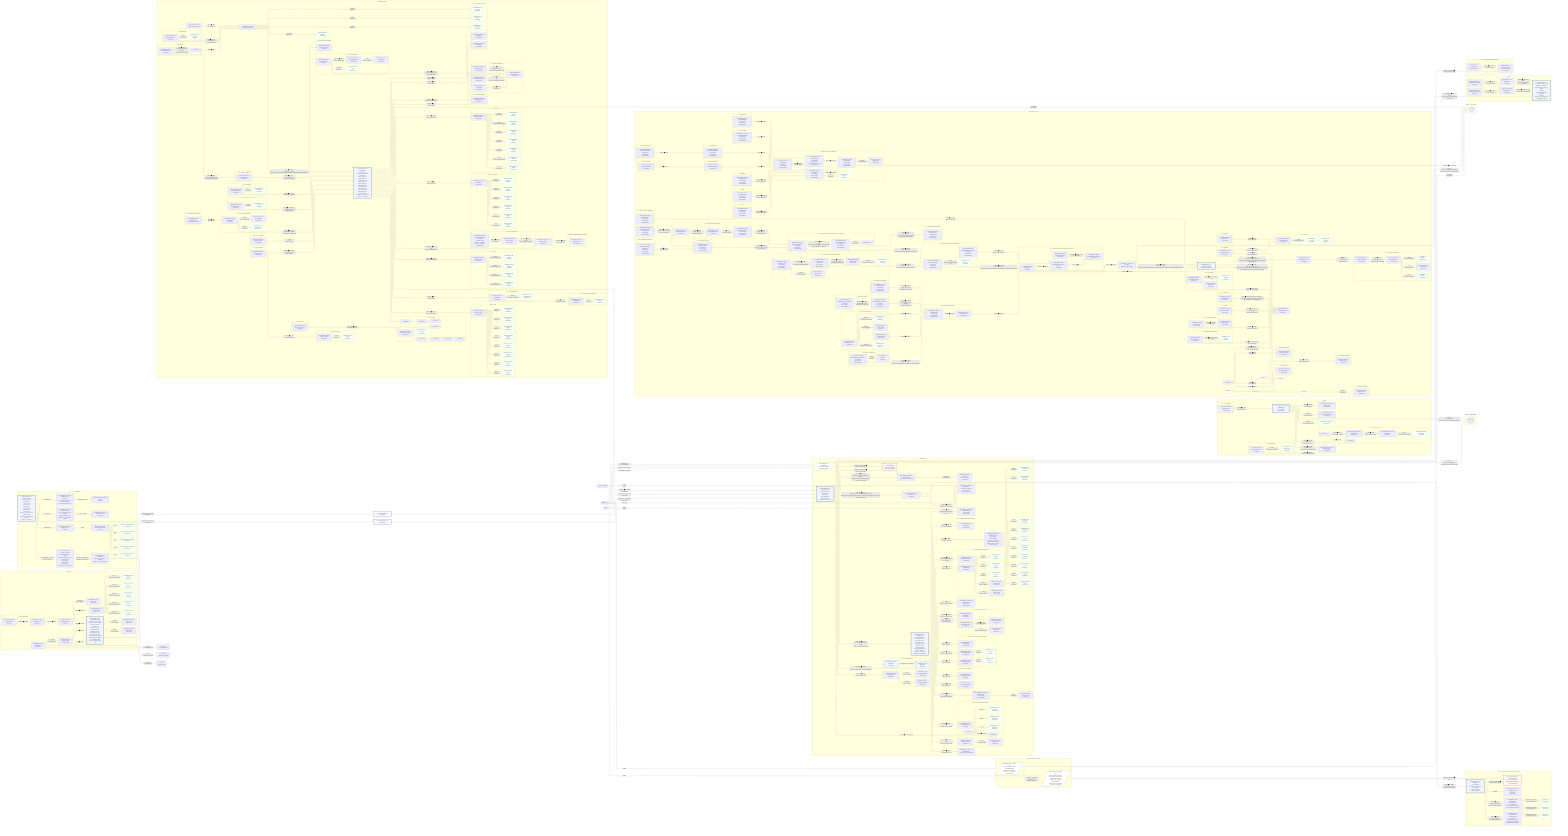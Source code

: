 ---
config:
  layout: elk
---
%%{init: {'securityLevel':'loose','flowchart': {'htmlLabels': true}}}%%
flowchart LR

  %% ==========================
  %%  SITE: Энди-Строй (кладовка СРВ)
  %% ==========================
  subgraph SITE["<span style='color: rgb(225, 25, 25);'>01 - 1-й этаж кладовка СРВ (Энди-Строй)</span>"]
    CORE["ENS-NSWR-01-99-1 MES5324A<br/>SVI: VLAN1701 10.1.99.1/24; VLAN2001 10.1.20.1/24<br/>STP root prio 4096<br/>GW 172.16.30.5"]
    FG["ENS-NFRW-01-30-5 FortiGate 81F<br/>wan1 172.16.30.5/30<br/>wan2 (к ENS-NRTR-01-30-1 172.16.30.1/30)"]
    SW2["ENS-NSWS-01-99-2 MES2424P<br/>SVI: VLAN1701 10.1.99.2/24<br/>trunk Te0/4: 13,20–21,30–34,37,1701,2001,2101,2201"]
    SW3["ENS-NSWS-01-99-3 MES2448B<br/>SVI: VLAN1701 10.1.99.3/24<br/>trunk Te0/4: 12–13,20–21,1701,2001,2201,3001<br/>RADIUS 10.10.0.210/212"]
    SW11["ENS-NSWS-01-99-11 WS-C2960X-24PS-L<br/>10.1.99.11<br/>(конфига нет)"]
    AP66["AP 66 AC HD<br/>10.30.0.66"]
    AP67["AP 67 AC HD<br/>10.30.0.67"]
    AP68["AP 68 AC HD<br/>10.30.0.68"]
  end

  %% ==========================
  %%  WAN / DMVPN
  %% ==========================
  subgraph WAN["Маршрутизаторы / DMVPN"]
    HUB[/"ENS-NRTR-01-30-1 C1111-8P<br/>Gi0/0/0 46.48.142.159/24 (NAT, default→46.48.142.1)<br/>Gi0/0/1 172.16.30.1/30<br/>Tunnel0 172.16.5.1/30 mGRE+IPsec<br/>NHRP net-id 100, key 5014<br/>OSPF area 10.20.96.0"/]
    SPOKE[/"END-NRTR-01-31-1 C1111-4P<br/>Gi0/0/0 176.192.46.70/30 (VRF MEGAFON)<br/>Tunnel0 172.16.5.2/30 → NHS 172.16.5.1 (NBMA 46.48.142.159)"/]
  end
  %% ==========================
  %%  Офис-Колмар (ядро/агрегация)
  %% ==========================
  subgraph OFFICE["Офис-Колмар"]
    NER964["NER-NSWR-01-96-4 C9200-24P<br/>SVI: 17=10.20.96.4/22; 20=10.20.0.1/22; 21=10.21.0.1/23; 22=10.22.0.1/24; 1020=10.20.10.1/24<br/>OSPF 10 (area 10.20.96.0), RID 10.20.96.4 (passive all, кроме VLAN17)<br/>Default → 10.20.96.1<br/>RADIUS 10.10.0.210/212"]
    NER3750["NER-NSWR-01-99-1 WS-C3750X-24<br/>10.20.99.1"]
    NER993["NER-NSWS-01-99-3 WS-C3560X-24<br/>VLAN17 10.20.99.3/22<br/>STP Root: 47–49,571,1930–1931"]
    NER10[/"NER-NRTR-01-10-1 ISR4351/K9<br/>Gi0/0/1 172.16.10.1/30<br/>DMVPN (Tunnel1)"/]
    FG10["FortiGate 100F<br/>wan1 172.16.10.2/30<br/>wan2 172.16.10.5/30"]
    NEW96["NER-NSWR-01-96-1 C9500-24Y4C<br/>SVI: 9=10.11.11.1, 10=10.10.0.1, 13=10.13.0.1,<br/>17=10.20.96.1/22, 666=10.66.66.1<br/>Default → 172.16.10.5"]
    NER9958["NER-NSWS-01-99-58 C1000-16FP-2G-L<br/>SVI: VLAN17 10.20.99.58/22<br/>Default → 10.20.99.1<br/>RADIUS 10.10.0.210/212<br/>Uplink: Gi1/0/17 trunk 17 (trust, пэр TBD)"]
    AP24["NER-AIR-01-0-24<br/>UAP PRO<br/>10.30.0.24"]
    AP25["NER-AIR-01-0-25<br/>UAP PRO<br/>10.30.0.25"]
    AP31["NER-AIR-01-0-31<br/>UAP PRO<br/>10.30.0.31"]
    AP30["NER-AIR-01-0-30<br/>UAP PRO<br/>10.30.0.30"]
    AP29["NER-AIR-01-0-29<br/>UAP PRO<br/>10.30.0.29"]
    AP40["NER-AIR-01-0-40<br/>AC LR<br/>10.30.0.40"]
    AP42["NER-AIR-01-0-42<br/>AC LR<br/>10.30.0.42"]
    AP27["NER-AIR-01-0-27<br/>UAP PRO<br/>10.30.0.27"]
    AP54["NER-AIR-01-0-54<br/>AC HD<br/>10.30.0.54"]
    AP44["NER-AIR-01-0-44<br/>AC LR<br/>10.30.0.44"]
    NER9974["NER-NSWS-01-99-74 WS-C2960R+48TC-L<br/>SVI: VLAN17 10.20.99.74/22"]
    NER9973["NER-NSWS-01-99-73 WS-C2960R+48TC-L<br/>SVI: VLAN17 10.20.99.73/22"]
    NER9969["NER-NSWS-01-99-69 WS-C2960R+48TC-L<br/>SVI: VLAN17 10.20.99.69/22"]
    NER994["NER-NSWS-01-99-4 WS-C2960R-48TT-S<br/>SVI: VLAN17 10.20.99.4/22"]
    NER996["NER-NSWS-01-99-6 WS-C2960X-48TS-L<br/>SVI: VLAN17 10.20.99.6/22"]
    NER_SRV222["NER-SSRV-01-0-222<br/>Supermicro<br/>eth0 → VLAN10<br/>10.10.0.222"]
    NER_TVKS_01_14_12["NER-TVKS-01-14-12<br/>AVER VC130<br/>10.20.14.12"]
    %% === ВЛОЖЕННЫЕ КОМНАТЫ ВНУТРИ "Офис-Колмар" ===
  subgraph ROOM09["09 - цокольный этаж щитовая"]
    SW9975_09["NER-NSWS-09-99-75<br/>WS-C2960+48TC-L<br/>10.20.99.75"]
    SW99129_09["NER-NSWS-09-99-129<br/>MES2448B<br/>10.20.99.129"]
    TV091411["NER-TVKS-09-14-11<br/>AVER VC130<br/>10.20.14.11"]
    TV091410["NER-TVKS-09-14-10<br/>AVER VC130<br/>10.20.14.10"]
    AP09035["NER-AIR-09-0-35<br/>AC LR<br/>10.30.0.35"]
    AP09036["NER-AIR-09-0-36<br/>AC LR<br/>10.30.0.36"]
    AP09071["NER-AIR-09-0-71<br/>UAP LR<br/>10.30.0.71"]
  end

  subgraph ROOM01["01 - 3-й этаж Серверная"]
    NER96_5A["NER-NSWR-01-96-5<br/>MES5316A<br/>10.20.96.5"]
    NER96_5B["NER-NSWR-01-96-5<br/>MES5316A<br/>10.20.96.5"]
    DEN9987["DEN-NSWS-01-99-87<br/>C1000-48T-4X-L<br/>10.20.99.87"]
    BROC32["NER-NSWS-01-0-32<br/>Brocade DS-6610B<br/>10.15.0.32"]
    BROC33["NER-NSWS-01-0-33<br/>Brocade DS-6610B<br/>10.15.0.33"]
  end

  subgraph ROOM06["06 - 1-й этаж левое крыло"]
    SW9614["NER-NSWS-06-96-14<br/>MES2448B<br/>10.20.96.14"]
    SW9927["NER-NSWS-06-99-27<br/>WS-C2960C-8TC-L<br/>10.20.99.27"]
    SW9967["NER-NSWS-06-99-67<br/>WS-C2960R+48TC-L<br/>10.20.99.67"]
    TVKS061414["NER-TVKS-06-14-14<br/>AVER VC130<br/>10.20.14.14"]
  end

  subgraph ROOM07["07 - 1-й этаж правое крыло щитовая"]
    SW99134_07["NER-NSWS-07-99-134<br/>MES2448B<br/>10.20.99.134"]
    SW9936_07["NER-NSWS-07-99-36<br/>WS-C2960R+48TC-L<br/>10.20.99.36"]
    SW9937_07["NER-NSWS-07-99-37<br/>WS-C2960R+48TC-L<br/>10.20.99.37"]
    AP07041["NER-AIR-07-0-41<br/>AC LR<br/>10.30.0.41"]
    AP07039["NER-AIR-07-0-39<br/>AC LR<br/>10.30.0.39"]
  end

  subgraph ROOM05["05 - 2-й этаж левое крыло коридор"]
    SW99128_05["NER-NSWS-05-99-128<br/>MES2448B<br/>10.20.99.128"]
  end

  subgraph ROOM04["04 - 2-й этаж электрощитовая 2.1"]
    SW999_04["NER-NSWS-04-99-9<br/>WS-C2960-48TT-L<br/>10.20.99.9"]
    SW9928_04["NER-NSWS-04-99-28<br/>WS-C2960-48TT-L<br/>10.20.99.28"]
    TVKS041413["NER-TVKS-04-14-13<br/>AVER VC130<br/>10.20.14.13"]
    SW9940["10.20.99.40"]
    CORE9938["10.20.99.38"]
    AP04142["NER-AIR-04-0-142<br/>AC PRO<br/>10.30.0.142"]
    AP04026["NER-AIR-04-0-26<br/>UAP PRO<br/>10.30.0.26"]
    AP04140["NER-AIR-04-0-140<br/>AC PRO<br/>10.30.0.140"]
  end

  subgraph ROOM03["03 - 3-й этаж правое крыло"]
    SW9905_03["NER-NSWS-03-99-5<br/>WS-C2960-48TT-S<br/>10.20.99.5"]
    SW9921_03["NER-NSWS-03-99-21<br/>WS-C1000-48T-4G-L<br/>10.20.99.21"]
  end
  end

  %% === РПБК ===
  subgraph RPBK["РПБК"]
  %% === 03 - Рем.Бокс №1 ===
subgraph RPBK03["03 - Рем.Бокс №1"]
  CHU99_222["10.20.99.222"]
  CHU03_99_14["CHU-NSWS-03-99-14 WS-C2960C-8TC-L<br/>10.20.99.14"]
  CHU03_99_7["CHU-NSWS-03-99-7 WS-C2960C-8TC-L<br/>10.20.99.7"]
  CHU_AIR_03_0_65["CHU-AIR-03-0-65 AC-Mesh-Pro<br/>10.30.0.65"]
  %% ===== РПБК / 03 - Рем.Бокс №1 =====
%% 99.222 ⇄ 98.140 (как на схеме)
CHU99_222 ---|"Gi0/1 ⇄ Gi1/0/4"| CHU98_140

%% 99.222 ⇄ 99.14
CHU99_222 ---|"Fa0/8 ⇄ Fa0/7 <br/> trunk 17,30–34,37,60,61"| CHU03_99_14

%% 99.14 ⇄ 99.7
CHU03_99_14 ---|"Fa0/3 ⇄ Gi0/2 <br/> trunk 17,30–34,37,60,61"| CHU03_99_7

%% 99.7 → Wi-Fi
CHU03_99_7 ---|"Fa0/2 <br/> trunk 30–34,37 (PVID 30)"| CHU_AIR_03_0_65
class CHU_AIR_03_0_65 wifi;
end
    CHU99_45["CHU-NSWR-14-99-45 WS-C3850R-24T<br/>SVI: VLAN17 10.20.99.45/22"]
      %% === 14 - 2-й этаж Серверная (RPBK) ===
  CHU99_92["CHU-NSWS-14-99-92 WS-C2960X-48TS-L<br/>10.20.99.92"]
  CHU99_91["CHU-NSWS-14-99-91 WS-C2960X-48TS-L<br/>10.20.99.91"]

  CHU_AIR_14_0_21["CHU-AIR-14-0-21 AC LR<br/>10.30.0.21"]
  CHU_TVKS_14_14_10["CHU-TVKS-14-14-10 POLYCOM HDX7000HD<br/>10.60.14.10"]

  %% Левый L3-узел с IP по схеме (модель не указана)
  CHU98_140["10.20.98.140"]
  %% ===== РПБК: аплинки/межсоединения =====
%% 99.45 ⇄ 99.91
CHU99_45 ---|"Gi1/0/8 ⇄ Gi1/0/48 <br/> trunk 13,17,30–34,37,60,61,220,725,1930,1931"| CHU99_91

%% 99.45 ⇄ 99.92
CHU99_45 ---|"Gi1/0/4 ⇄ Gi1/0/48 <br/> trunk 13,17,60,61"| CHU99_92

%% 99.45 ⇄ 10.20.98.140
CHU99_45 ---|"Gi1/1/2 ⇄ Gi1/1/1 <br/> trunk 17,30–34,37,60,61,77,725"| CHU98_140

%% 99.45 → VKS (Polycom)
CHU99_45 ---|"Gi1/0/10 <br/> access VLAN1460"| CHU_TVKS_14_14_10

%% 99.45 → Wi-Fi AP
CHU99_45 ---|"Gi1/0/12 <br/> trunk 30–34 (PVID 30)"| CHU_AIR_14_0_21
  class CHU99_45 core;
  class CHU_AIR_14_0_21 wifi;
  %% --- 12 - 1-й этаж ХБК ---
subgraph CHU12["12 - 1-й этаж ХБК"]
  CHU12_99_93["CHU-NSWS-12-99-93<br/>C1000-16T-2G-L<br/>10.20.99.93"]
end

%% --- 04 - Рем.Бокс №2 ---
subgraph CHU04_RB2["04 - Рем.Бокс №2"]
  CHU04_99_71["CHU-NSWS-04-99-71<br/>WS-C2960C-8TC-L<br/>10.20.99.71"]
  CHU_AP_04_0_63["CHU-AIR-04-0-63<br/>AC-Mesh-Pro<br/>10.30.0.63"]
end

%% ===== Связи зон 12 и 04 =====
%% 12 → ядро РПБК (10.20.99.45)
CHU12_99_93 ---|"Gi1/0/16 ⇄ Gi1/0/22 <br/> trunk 17,60,61,557"| CHU99_45

%% 04 → дистрибуция РПБК (10.20.99.91) и Wi-Fi
CHU04_99_71 ---|"Gi0/2 ⇄ Gi1/0/41 <br/> trunk 12,17,30–34,37,60,61"| CHU99_91
CHU04_99_71 ---|"Gi0/1 <br/> trunk 30–34,37 (PVID 30)"| CHU_AP_04_0_63

class CHU_AP_04_0_63 wifi;
  end
  %% РПБК ↔ Новое облако
CHU99_45 ---|"Gi1/1/4 <br/> trunk 9,13,17,30–34,37,47,60,77,220,725,1061,1460,1560,1930"| NCC
%% NEW96 ↔ Новое облако
NEW96 ---|"Twe1/0/3 <br/> trunk 9,13,17,20,30–34,36,37,47,77,220,710,1460,1930"| NCC
  %% === ГОК Денисовский ===
  subgraph DEN["ГОК Денисовский"]
    DEN98["DEN-NSWR-03-98-1 C9300X-24Y
SVI: VLAN17 10.20.98.1/22; VLAN40 10.40.0.1/22; 1040=10.40.10.1; 1041=10.40.11.1;
1240=10.40.12.1; 1440=10.40.14.1; 1540=10.40.15.1; 1840=10.40.18.1; 2240=10.40.22.1
715=10.100.15.1; 720=10.100.20.1; 556=10.200.56.1
OSPF 10 (area 10.20.96.0), RID 10.20.98.1
Default → 10.20.99.1"]

    %% === 15 - 2-й этаж ОФ (каб.АСУ) ===
    subgraph DEN15["15 - 2-й этаж ОФ (каб.АСУ)"]
      DEN15_18["DEN-NSWS-15-99-18<br/>MES2448B<br/>10.20.99.18"]
      DEN_AIR_15_0_22["DEN-AIR-15-0-22<br/>AC MESH PRO<br/>10.30.0.32"]
      DEN_SSRV_15_10_15["DEN-SSRV-15-10-15<br/>DEN-SHPV01<br/>10.40.10.15"]
    end

    %% === 105 - Погрузочный бокс ===
    subgraph DEN105["105 - Погрузочный бокс"]
      DEN105_99_122["DEN-NSWS-105-99-122<br/>WS-C2960C-8TC-L<br/>10.20.99.122"]
    end

    %% ===== Новые связи: 105 / 41 =====
    %% 105 → ядро 98.1 (порт со стороны 105 по конфигу и схеме)
      DEN98 ---|"Twe1/0/6 ⇄ Gi0/2 <br/> trunk 1,13,17,30–34,40,41"| DEN105_99_122

    %% 41 → ядро 98.1 (порт со стороны 41 по схеме)
      DEN80_112 ---|"Twe1/0/16 ⇄ Gi1/0/10 <br/> trunk 13,17,40"| DEN41_99_157

    %% === 41 - Здание погрузки Ж/Д вагонов ОФ ===
    subgraph DEN41["41 - Здание погрузки Ж/Д вагонов ОФ"]
      DEN41_99_157["DEN-NSWS-41-99-157<br/>C1000-8FP-2G-L<br/>10.20.99.157"]
    end

    %% === 03 (узел 99.11, 99.25) и Wi-Fi ===
    DEN99_11["DEN-NSWS-03-99-11<br/>VLAN17 10.20.99.11/22"]
    DEN99_25["DEN-NSWS-03-99-25<br/>VLAN17 10.20.99.25/22"]
    DEN_AIR_03_0_60["DEN-AIR-03-0-60<br/>UAP LR<br/>10.30.0.60"]

    %% === 02 - 2-й этаж Старое АБК ===
    subgraph DEN02["02 - 2-й этаж Старое АБК"]
      DEN99_124["DEN-NSWS-02-99-124<br/>MES2424B<br/>10.20.99.124"]
      DEN99_105["DEN-NSWS-02-99-105<br/>MES2448B<br/>10.20.99.105"]
      DEN_AIR_02_0_48["DEN-AIR-02-0-48<br/>AC PRO<br/>10.30.0.48"]
      DEN_AIR_02_0_59["DEN-AIR-02-0-59<br/>IW HD<br/>10.30.0.59"]
      DEN_AIR_02_0_47["DEN-AIR-02-0-47<br/>AC PRO<br/>10.30.0.47"]
    end
    %% === 04 - 1-й этаж АБК.Шахты ===
    subgraph DEN04["04 - 1-й этаж АБК.Шахты"]
      DEN04_99_15["DEN-NSWS-04-99-15<br/>WS-C2960+24TC-L<br/>10.20.99.15"]
      DEN04_99_63["DEN-NSWS-04-99-63<br/>MES2448B<br/>10.20.99.63"]
      DEN04_99_135["DEN-NSWS-04-99-135<br/>WS-C2950T-24<br/>10.20.99.135"]
      DEN21_99_147["DEN-NSWS-21-99-147<br/>WS-C2960S-24TS-L<br/>10.20.99.147"]
    end

    %% ===== Новые связи: 06 - 2-й этаж АБК.Шахты =====
  %% 99.8 ↔ 99.43 (между собой)
  DEN06_99_8 ---|"Gi1/0/24 ⇄ Gi0/10 <br/> trunk 17,40,1440,1930"| DEN06_99_43

  %% 99.43 → VKS
  DEN06_99_43 ---|"Gi0/7 <br/> access VLAN1440"| DEN_TVKS_06_14_11

  %% 99.8 → UAP
  DEN06_99_8 ---|"Gi1/0/19 <br/> trunk 30–34"| DEN_AIR_06_0_20

  %% 99.8 ↔ 99.15 (аплинк зоны 06 в сторону ядра Денисовского)
  DEN06_99_8 ---|"Gi1/0/48 ⇄ Gi0/2 <br/> trunk 1,8,13,15,17,30–34,40,1440,1930"| DEN04_99_15
    
  %% === 06 - 2-й этаж АБК.Шахты ===
  subgraph DEN06["06 - 2-й этаж АБК.Шахты"]
    DEN06_99_8["DEN-NSWS-06-99-8<br/>C1000-48FP-4G-L<br/>10.20.99.8"]
    DEN06_99_43["DEN-NSWS-06-99-43<br/>WS-C2960CG-8TC-L<br/>10.20.99.43"]
    DEN_AIR_06_0_20["DEN-AIR-06-0-20<br/>UAP<br/>10.30.0.20"]
    DEN_TVKS_06_14_11["DEN-TVKS-06-14-11<br/>AVER VC130<br/>10.40.14.11"]
  end

    %% === 19 - 1-й этаж Склад ===
    subgraph DEN19["19 - 1-й этаж Склад"]
      DEN19_98["DEN-NSWS-19-99-98<br/>C1000-16T-2G-L<br/>10.20.99.98"]
    end

    %% === 20 - 2-й этаж Склад ===
    subgraph DEN20["20 - 2-й этаж Склад"]
      DEN20_89["DEN-NSWS-20-99-89<br/>C1000-16T-2G-L<br/>10.20.99.89"]
      DEN_AIR_20_0_23["DEN-AIR-20-0-23<br/>AC LR<br/>10.30.0.23"]
    end

    %% === 10 - 2-й этаж АБК ШВД ===
    subgraph DEN10["10 - 2-й этаж АБК ШВД"]
      DEN10_16["DEN-NSWS-10-99-16<br/>MES2448B<br/>10.20.99.16"]
      DEN_AIR_10_0_13["DEN-AIR-10-0-13<br/>AC MESH PRO<br/>10.30.0.13"]
    end

    %% === 11 - 1-й этаж АБК ШВД Табельная ===
    subgraph DEN11["11 - 1-й этаж АБК ШВД Табельная"]
      DEN11_30["DEN-NSWS-11-99-30<br/>Dlink-3200-28<br/>10.20.99.30"]
      DEN_AIR_11_0_16["DEN-AIR-11-0-16<br/>AC LR<br/>10.30.0.16"]
    end
    %% === 80 - Здание №1 КПП№1 ===
    subgraph DEN80["80 - Здание №1 КПП№1"]
      DEN80_112["DEN-NSWS-98-112-КПП-1<br/>C2960R+24PC-L<br/>10.20.98.112"]
      DEN80_141["DEN-NSWS-80-99-141<br/>C1000-16-2G-L<br/>10.20.99.141"]
      DEN80_99_197["DEN-NSWS-80-99-197<br/>OSNOVA SW-8182/L<br/>SVI: VLAN17 10.20.99.197/22<br/>Default → 10.20.98.1<br/>Access: VLAN1640 (RFID/CAM)"]
      %% 80 — новый линк дистрибуция ⇄ access (только 17,1640)
  DEN80_99_197 ---|"Ge1/18 ⇄ Gi1/0/15 <br/> trunk 17,1640"| DEN80_141
    end
    %% === 58 - Гост. №1 ===
    subgraph DEN58["58 - Гост. №1"]
      DEN58_99_86["DEN-NSWS-58-99-86<br/>C1000-16FP-2G-L<br/>10.20.99.86"]
      DEN_AIR_58_0_10["DEN-AIR-58-0-10<br/>IW HD<br/>10.30.0.10"]
      DEN_AIR_58_0_37["DEN-AIR-58-0-37<br/>IW HD<br/>10.30.0.37"]
      DEN_AIR_58_0_17["DEN-AIR-58-0-17<br/>IW HD<br/>10.30.0.17"]
      DEN_AIR_58_0_200["DEN-AIR-58-0-200<br/>IW HD<br/>10.30.0.200"]
      DEN_AIR_58_0_14["DEN-AIR-58-0-14<br/>IW HD<br/>10.30.0.14"]
      DEN_AIR_58_0_34["DEN-AIR-58-0-34<br/>IW HD<br/>10.30.0.34"]
      DEN_AIR_58_0_33["DEN-AIR-58-0-33<br/>IW HD<br/>10.30.0.33"]
    end
    %% === 59 - Гост. №2 ===
    subgraph DEN59["59 - Гост. №2"]
      DEN59_99_94["DEN-NSWS-59-99-94<br/>C1000-16FP-2G-L<br/>10.20.99.94"]
      DEN_AIR_59_0_192["DEN-AIR-59-0-192<br/>IW HD<br/>10.30.0.192"]
      DEN_AIR_59_0_193["DEN-AIR-59-0-193<br/>IW HD<br/>10.30.0.193"]
      DEN_AIR_59_0_194["DEN-AIR-59-0-194<br/>IW HD<br/>10.30.0.194"]
      DEN_AIR_59_0_198["DEN-AIR-59-0-198<br/>IW HD<br/>10.30.0.198"]
      DEN_AIR_59_0_45["DEN-AIR-59-0-45<br/>IW HD<br/>10.30.0.45"]
      DEN_AIR_59_0_207["DEN-AIR-59-0-207<br/>IW HD<br/>10.30.0.207"]
      DEN_AIR_59_0_205["DEN-AIR-59-0-205<br/>IW HD<br/>10.30.0.205"]
      DEN_AIR_59_0_203["DEN-AIR-59-0-203<br/>IW HD<br/>10.30.0.203"]
    end
        %% === 60 - Гост. №3 ===
    subgraph DEN60["60 - Гост. №3"]
      DEN60_98_131["DEN-NSWS-60-98-131<br/>WS-C2960CX-8PC-L<br/>10.20.98.131"]
      DEN_AIR_60_0_158["DEN-AIR-60-0-158<br/>AC LR<br/>10.30.0.158"]
      DEN60_98_66["10.20.98.66"]
      DEN60_99_143["10.20.99.143"]
      DEN60_99_112["10.20.99.112"]
      DEN60_98_134["10.20.98.134"]
      DEN60_98_110["10.20.98.110"]
      DEN60_98_132["10.20.98.132"]
      DEN60_98_87["10.20.98.87"]
      DEN60_99_121["10.20.99.121"]
    end
    %% === 61 - Гостиница №4 ===
    subgraph DEN61["61 - Гостиница №4"]
      DEN61_99_136["DEN-NSWS-61-99-136  <br/>MES2424P<br/>10.20.99.136"]
      DEN_AIR_61_0_53["DEN-AIR-61-0-53<br/>IW HD<br/>10.30.0.53"]
      DEN_AIR_61_0_49["DEN-AIR-61-0-49<br/>IW HD<br/>10.30.0.49"]
      DEN_AIR_61_0_51["DEN-AIR-61-0-51<br/>IW HD<br/>10.30.0.51"]
      DEN_AIR_61_0_12["DEN-AIR-61-0-12<br/>IW HD<br/>10.30.0.12"]
      DEN_AIR_61_0_50["DEN-AIR-61-0-50<br/>IW HD<br/>10.30.0.50"]
      DEN_AIR_61_0_52["DEN-AIR-61-0-52<br/>IW HD<br/>10.30.0.52"]
    end

    %% === 62 - ФОК ===
    subgraph DEN62["62 - ФОК"]
      DEN62_99_90["DEN-NSWS-62-99-90<br/>C1000-16FP-2G-L<br/>10.20.99.90"]
      DEN_AIR_62_0_191["DEN-AIR-62-0-191<br/>IW HD<br/>10.30.0.191"]
      DEN_AIR_62_0_56["DEN-AIR-62-0-56<br/>IW HD<br/>10.30.0.56"]
      DEN_AIR_62_0_57["DEN-AIR-62-0-57<br/>IW HD<br/>10.30.0.57"]
      DEN_AIR_62_0_58["DEN-AIR-62-0-58<br/>IW HD<br/>10.30.0.58"]
    end

    %% === 23 - Здание УПК ===
    subgraph DEN23["23 - Здание УПК"]
      DEN23_99_17["DEN-NSWS-23-99-17<br/>WS-C1000-16T-2G-L<br/>10.20.99.17"]
    end

    %% === 26 - Лаборатория ===
    subgraph DEN26["26 - Лаборатория"]
      DEN26_19["DEN-NSWS-26-99-19<br/>WS-C2960C-8TC-L<br/>10.20.99.19"]
      DEN_AIR_26_0_46["DEN-AIR-26-0-46<br/>AC LR<br/>10.30.0.46"]
    end

    %% === 91 - КПП-4 ===
    subgraph DEN91["91 - КПП-4"]
      DEN99_132["10.20.99.132"]
      DEN91_26["DEN-NSWS-91-99-26<br/>WS-C2960+24TC-L<br/>10.20.99.26"]
    end

    %% === 82 - Смотровая ШВД ===
    subgraph DEN82["82 - Смотровая ШВД"]
      DEN82_77["DEN-NSWS-82-99-77<br/>WS-C2960C-8TC-L<br/>10.20.99.77"]
    end

    %% === 83 - Серверная МФСБ ШВД ===
    subgraph DEN83["83 - Серверная МФСБ ШВД"]
      DEN83_46["DEN-NSWS-83-99-46<br/>WS-C2960C-8TC-L<br/>10.20.99.46"]
    end

    %% === 16 - 2-й этаж Конф.зал (Столовая) ===
    subgraph DEN16["16 - 2-й этаж Конф.зал (Столовая)"]
      DEN16_12["DEN-NSWS-16-99-12<br/>WS-C2960C-8TC-L<br/>10.20.99.12"]
      DEN_AIR_16_0_22["DEN-AIR-16-0-22<br/>AC LR<br/>10.30.0.22"]
    end

    %% === 09 - 2-й этаж ХБК ===
    subgraph DEN09_2["09 - 2-й этаж ХБК"]
      DEN09_42["DEN-NSWS-09-99-42<br/>WS-C2960G-48TC-L<br/>10.20.99.42"]
      DEN_AIR_09_0_72["DEN-AIR-09-0-72<br/>UAP PRO<br/>10.30.0.72"]
    end

    %% === 29 - 1-й этаж Пож. Депо ===
    subgraph DEN29["29 - 1-й этаж Пож. Депо"]
      DEN29_44["DEN-NSWS-29-99-44<br/>C1000-16T-2G-L<br/>10.20.99.44"]
    end

    %% === 47 - Нарядная (отметка 12.5) ===
    subgraph DEN47["47 - Нарядная (отметка 12.5)"]
      DEN47_65["DEN-NSWS-47-99-65<br/>C2960+24TC-L<br/>VLAN17 10.20.99.65/22"]
    end
  end

    %% === Новое L3 облако ===
    subgraph NCLOUD["РПБК - Офис-Колмар"]
      NCC(((Опельсин)))
    end

  subgraph RCLOUD["Ж.Д.Я. — L3 облако"]
    JDYA(((Ж.Д.Я.)))
  end

  subgraph INA["ГОК Инаглинский"]
  subgraph INA101["101 - ПТУ-УЗОТ"]
  INA101_99_163["INA-NSWS-101-99-163<br/>NIS-3500-5408PGE<br/>10.20.99.163"]
end

%% 101/99.163 ⇄ 100/99.166
INA101_99_163 ---|"Gi1/9 ⇄ Gi1/10"| INA100_99_166
  subgraph INA100["100 - ПТУ-Столб ЖД"]
  INA100_99_166["INA-NSWS-100-99-166<br/>NIS-3500-5408PGE<br/>10.20.99.166"]
end

%% 100/99.166 ⇄ 01/99.161
INA100_99_166 ---|"Gi1/9 ⇄ Te0/2"| INA01_99_161
  subgraph INA102["102 - ПТУ-КНС"]
  INA102_99_164["INA-NSWS-102-99-164<br/>NIS-3500-5408PGE<br/>10.20.99.164<br/>SVI: VLAN17 10.20.99.164/22"]
end

%% 102/99.164 ⇄ 01/99.161
INA102_99_164 ---|"Gi1/10 ⇄ Gi0/12"| INA01_99_161
  subgraph INA99["99 - ПТУ-Насосная"]
  INA99_99_162["INA-NSWS-99-99-162<br/>NIS-3500-5408PGE<br/>10.20.99.162<br/>SVI: VLAN17 10.20.99.162/22"]
end

%% 99/99.162 ⇄ 98/99.165
INA99_99_162 ---|"Gi1/10 ⇄ Gi1/10"| INA98_99_165
  subgraph INA98["98 - ПТУ-КТП"]
  INA98_99_165["INA-NSWS-98-99-165<br/>NIS-3500-5408PGE<br/>10.20.99.165<br/>SVI: VLAN17 10.20.99.165/22"]
end

%% 98/99.165 ⇄ 01/99.161
INA98_99_165 ---|"Gi1/12 ⇄ Te0/1"| INA01_99_161
  subgraph INA96["96 - ОЕРП"]
  INA96_99_55["INA-NSWS-96-99-55<br/>ZES-2028-GPS<br/>10.20.99.55<br/>SVI: VLAN17 10.20.99.55/22"]
end

%% 96/99.55 ⇄ 01/99.83
INA96_99_55 ---|"Eth1/0/28 ⇄ Eth1/0/26<br/>trunk 13,17,90,1890"| INA01_99_83
  subgraph INA95["95 - ОРП"]
  INA95_99_64["INA-NSWS-95-99-64<br/>ZES-2028-GPS<br/>10.20.99.64<br/>SVI: VLAN17 10.20.99.64/22"]
end

%% 95/99.64 ⇄ 01/99.83
INA95_99_64 ---|"Eth1/0/28 ⇄ Eth1/0/28<br/>trunk 17,1090–1091"| INA01_99_83
  subgraph INA94["94 - Котельная"]
  INA94_99_79["INA-NSWS-94-99-79<br/>ZES-3028GPCX<br/>10.20.99.79<br/>SVI: VLAN17 10.20.99.79/22"]
end

%% 94/99.79 ⇄ 01/99.84
INA94_99_79 ---|"Eth1/0/28 ⇄ Eth1/0/2"| INA01_99_84
  subgraph INA104["104 - ДЕПО"]
  INA104_99_148["INA-NSWS-104-99-148<br/>ZES-2028-GPS<br/>10.20.99.148<br/>SVI: VLAN17 10.20.99.148/22"]
end
%% 104/99.148 ⇄ 01/99.84
INA104_99_148 ---|"Eth1/0/28 ⇄ Eth1/0/9<br/>trunk 13,17,90,1091"| INA01_99_84
  subgraph INA01["01 - АБК ПТУ 1-й этаж Связевая"]
  INA01_99_85["INA-NSWS-01-99-85<br/>ZES-2028GS<br/>10.20.99.85<br/>SVI: VLAN17 10.20.99.85/22"]
  INA01_99_84["INA-NSWR-01-99-84<br/>ZES-3028SCX<br/>10.20.99.84<br/>SVI: VLAN17 10.20.99.84/22; VLAN91 10.91.0.1/24"]
  INA01_99_83["INA-NSWS-01-99-83<br/>ZES-2028GS<br/>10.20.99.83<br/>SVI: VLAN17 10.20.99.83/22"]
  INA01_99_161["INA-NSWS-01-99-161<br/>MES2424P<br/>10.20.99.161<br/>SVI: VLAN17 10.20.99.161/22"]
  INA_AIR_01_0_61["INA-AIR-01-0-61<br/>AC HD<br/>10.30.0.61"]
  class INA_AIR_01_0_61 wifi;

  INA_TVKS_0q_14_13["INA-TVKS-0q-14-13<br/>AVER VC130<br/>10.90.14.13"]
  %% Wi-Fi точка ⇄ 01/99.83
INA01_99_83 ---|"Eth1/0/10<br/>trunk 30–34"| INA_AIR_01_0_61

%% ВКС ⇄ 01/99.85
INA01_99_85 ---|"Eth1/0/3<br/>access VLAN1490"| INA_TVKS_0q_14_13
end

%% 01/99.84 ⇄ 01/99.85
INA01_99_84 ---|"Eth1/0/24 ⇄ Eth1/0/26"| INA01_99_85

%% 01/99.83 ⇄ 01/99.85
INA01_99_83 ---|"Eth1/0/25 ⇄ Eth1/0/25"| INA01_99_85

%% 01/99.161 ⇄ 01/99.84
INA01_99_161 ---|"Gi0/15 ⇄ Eth1/0/8<br/>trunk 17,1890"| INA01_99_84
  subgraph INA103["103 - Подстанция северная"]
  INA103_99_125["INA-NSWS-103-99-125<br/>EVIDENCE CROSS-8/HPoE (II)<br/>10.20.99.125<br/>SVI: VLAN17 10.20.99.125/22"]
end

%% 103/99.125 ⇄ 72/99.137
INA103_99_125 ---|"Gi1/9 ⇄ Gi1/0/7<br/>trunk 17, 1091"| INA72_99_137
  subgraph INA76["76 - Новая смотровая МФСБ"]
  INA76_99_138["INA-NSWS-76-99-138<br/>WS-C2960CX-8TC-L<br/>10.20.99.138<br/>SVI: VLAN17 10.20.99.138/22"]
  INA76_99_59["INA-NSWS-76-99-59<br/>WS-C2960+8TC-L<br/>10.20.99.59<br/>SVI: VLAN17 10.20.99.59/22"]
end

%% 76/99.138 ⇄ 72/99.137
INA76_99_138 ---|"Gi0/12 ⇄ Gi1/0/18<br/>trunk 1, 13, 17, 47, 50, 54, 77, 521, 730, 1930"| INA72_99_137

%% 76/99.59 ⇄ 03/97.1 (ядро)
INA76_99_59 ---|"Gi0/1 ⇄ Twe1/0/3<br/>trunk 17, 730, 1091"| INA97
  subgraph INA72["72 - Уч.Д19 Конт-р связи"]
  INA72_99_137["INA-NSWS-72-99-137<br/>C1000-16T-2G-L<br/>10.20.99.137<br/>SVI: VLAN17 10.20.99.137/22"]
end

%% 72/99.137 ⇄ 35/99.139
INA72_99_137 ---|"Gi1/0/17 ⇄ Gi0/11<br/>trunk 1, 17, 50, 77, 130, 551, 730, 1091"| INA35_99_139
  subgraph INA36["36 - АБК шахты Инаглинская 2"]
  INA36_99_186["INA-NSWS-36-99-186<br/>WS-C2960CX-8TC-L<br/>10.20.99.186<br/>SVI: VLAN17 10.20.99.186/22"]
  INA36_99_78["INA-NSWS-36-99-78<br/>WS-C2960+24TC-L<br/>10.20.99.78"]
  INA36_99_179["INA-NSWS-36-99-179<br/>WS-C2960+24TC-L<br/>10.20.99.179"]
end
%% 36/99.186 ⇄ 35/99.139
INA36_99_186 ---|"Gi0/9 ⇄ Gi0/1<br/>trunk 1,17,30–34,50,90,130,555"| INA35_99_139

%% 36/99.78 ⇄ 36/99.186
INA36_99_78 ---|"Gi0/2 ⇄ Gi0/2<br/>trunk 17,30–34,555"| INA36_99_186

%% 36/99.179 ⇄ 36/99.78
INA36_99_179 ---|"Gi0/1 ⇄ Gi0/1<br/>trunk 1,17,30–34,90,130,555,1930"| INA36_99_78
  %% ===== ГОК Инаглинский — 39 (3-й этаж АБК шахты Инаглинская 2) =====
subgraph INA39["39 - 3-й этаж АБК шахты Инаглинская 2"]
  INA39_99_72["INA-NSWS-39-99-72<br/>C1000-16T-2G-L<br/>10.20.99.72<br/>SVI: VLAN17 10.20.99.72/22"]
  INA39_99_97["INA-NSWS-39-99-97<br/>C1000-16T-2G-L<br/>10.20.99.97"]
  INA39_99_185["INA-NSWS-39-99-185<br/>C1000-16T-2G-L<br/>10.20.99.185<br/>SVI: VLAN17 10.20.99.185/24"]

  INA_AIR_39_0_19["INA-AIR-39-0-19<br/>IW HD<br/>10.30.0.19"]
  class INA_AIR_39_0_19 wifi;
  INA_TVKS_39_14_10["INA-TVKS-39-14-10<br/>AVER VC130<br/>10.90.14.10"]
end

%% ===== Связи по конфигам =====
%% 39/99.72 ⇄ 38/99.60 (uplink: Gi1/0/16 ⇄ Gi1/0/46)
INA39_99_72 ---|"Gi1/0/16 ⇄ Gi1/0/46<br/>trunk 1,13,17,30–34,37,50,52,54,90,130,1490,1930,3131"| INA38_99_60

%% 39/99.72 ⇄ 39/99.97 (магистраль: Gi1/0/1 ⇄ Gi1/0/16)
INA39_99_72 ---|"Gi1/0/1 ⇄ Gi1/0/16<br/>trunk 1,13,17,30–34,37,50,52,54,90,130,1930"| INA39_99_97

%% 39/99.185 ⇄ 39/99.72 (магистраль: Gi1/0/16 ⇄ Gi1/0/9)
INA39_99_185 ---|"Gi1/0/16 ⇄ Gi1/0/9<br/>trunk 1,13,17,50,90,130,555,1490,1930"| INA39_99_72

%% 39/99.97 ⇄ AP 39-0-19 (Wi-Fi)
INA39_99_97 ---|"Gi1/0/4<br/>trunk 30–34,37 (PVID 30)"| INA_AIR_39_0_19

%% 39/99.185 ⇄ ВКС (AVER)
INA39_99_185 ---|"Gi1/0/10<br/>access VLAN1490"| INA_TVKS_39_14_10
  %% ===== ГОК Инаглинский — 93 (Новая лаборатория) =====
  subgraph INA93["93 - Новая лаборатория"]
    INA93_99_106["INA-NSWS-93-99-106<br/>MES2348B 52-port 1G/10G<br/>10.20.99.106<br/>SVI: VLAN17 10.20.99.106/22"]
    INA_AIR_93_0_64["INA-AIR-93-0-64<br/>IW HD<br/>10.30.0.64"]
  end

  %% ===== ГОК Инаглинский — 20 (Здание погрузки ОФ2) =====
  subgraph INA20["20 - Здание погрузки ОФ2"]
    INA20_99_109["INA-NSWS-20-99-109<br/>C1000-16FP-2G-L<br/>10.20.99.109<br/>SVI: VLAN17 10.20.99.109/22"]
  end

  %% ===== Связи по конфигам =====
  %% 93/99.106 ⇄ 11/99.196 (uplink Gi1/0/48 ⇄ Gi1/0/44)
INA93_99_106 ---|"Gi1/0/48 ⇄ Gi1/0/44<br/>trunk 1,13,17,30–34,50,77,90,130,551,555,730,1090,1091,1490,1930,3131"| INA11_99_196

  %% 93/99.106 ⇄ AP (по скриншоту; порт Gi1/0/38 → Wi-Fi)
  INA93_99_106 ---|"Gi1/0/38<br/>trunk 30–34"| INA_AIR_93_0_64

 %% 20/99.109 ⇄ 11/99.196 (uplink Gi1/0/17 ⇄ Gi1/0/49)
INA20_99_109 ---|"Gi1/0/17 ⇄ Gi1/0/49<br/>trunk 1,13,17,30–34,90,130,555,1091,1930"| INA11_99_196
  %% === ГОК Инаглинский — 13 (3-й этаж АБК ОФ2) — Wi-Fi + VKS ===
subgraph INA13["13 - 3-й этаж АБК ОФ2"]
  INA13_99_95["INA-NSWS-13-99-95<br/>C1000-48P-4G-L<br/>10.20.99.95"]
  %% узел уже есть выше, оставляю для наглядности связности
  INA13_99_145["INA-NSWS-13-99-145<br/>C1000-16FP-2G-L<br/>10.20.99.145"]

  %% точки Wi-Fi
  INA_AIR_13_0_62["INA-AIR-13-0-62<br/>AC LR<br/>10.30.0.62"]
  INA_AIR_13_0_69["INA-AIR-13-0-69<br/>AC LR<br/>10.30.0.69"]

  %% VKS
  INA_TVKS_13_14_11["INA-TVKS-13-14-11<br/>AVER VC130<br/>10.90.14.11"]
end

%% === Подключения Wi-Fi к 99.95 ===
INA13_99_95 ---|"Gi1/0/47<br/>trunk 30–34 (access 30)"| INA_AIR_13_0_62
INA13_99_95 ---|"Gi1/0/46<br/>trunk 30–34 (access 30)"| INA_AIR_13_0_69

%% === Подключение VKS к 99.95 ===
INA13_99_95 ---|"Gi1/0/1<br/>access VLAN1490"| INA_TVKS_13_14_11

%% стили
classDef wifi fill:#f4fff7,stroke:#2a7,stroke-dasharray: 2 2;
class INA_AIR_13_0_62,INA_AIR_13_0_69 wifi;
  %% === 54 — Новая столовая ===
subgraph INA54["54 - Новая столовая"]
  INA54_99_66["INA-NSWS-54-99-66<br/>MES2348B 52-port 1G/10G<br/>10.20.99.66<br/>SVI: VLAN17 10.20.99.66/22"]
  INA54_99_96["INA-NSWS-54-99-96<br/>MES2324P 28-port 1G/10G<br/>10.20.99.96<br/>SVI: VLAN17 10.20.99.96/22"]
end

%% 54/99.66 ⇄ 11/99.196
INA54_99_66 ---|"Gi1/0/47 ⇄ Gi1/0/41<br/>trunk (99.66) 17,730; (99.196) 1,17,31,90,730,3131"| INA11_99_196

%% 54/99.96 ⇄ 54/99.66
INA54_99_96 ---|"Gi1/0/24 ⇄ Gi1/0/46<br/>trunk (99.96) 17,730; (99.66) 17,90,730,3131"| INA54_99_66
  %% === 11 — 1-й этаж АБК ОФ2 СРВ ===
subgraph INA11["11 - 1-й этаж АБК ОФ2 СРВ"]
  INA11_99_150["INA-NSWR-11-99-150<br/>WS-C3850-24S<br/>10.20.99.150"]
  INA11_99_196["INA-NSWS-11-99-196<br/>C1000-48P-4G-L<br/>10.20.99.196<br/>SVI: VLAN17 10.20.99.196/22"]
end

%% Связи по схеме/конфига́м
%% 99.150 ⇄ 96.3 (uplink ядра)
INA11_99_150 ---|"Te1/1/3 ⇄ Twe1/0/21"| INA96_3

%% 99.196 ⇄ 99.150 (дистрибуция этажа)
INA11_99_196 ---|"Gi1/0/50 ⇄ Gi1/0/7"| INA11_99_150
  %% === 35 — 2-й этаж АБК шахты Инаглинская-2 (СРВ МСБ) ===
subgraph INA35["35 - 2-й этаж АБК шахты Инаглинская 2 — СРВ МСБ"]
  INA35_99_139["INA-NSWS-35-99-139<br/>WS-C2960CX-8TC-L<br/>10.20.99.139<br/>SVI: VLAN17 10.20.99.139/22"]
  INA35_99_61["INA-NSWS-35-99-61<br/>WS-C2960CX-8TC-L<br/>10.20.99.61<br/>SVI: VLAN17 10.20.99.61/22"]
  USERGATE_INA["USERGATE_INA"]
end

%% === 43 — Контейнер связи МФСБ ===
subgraph INA43["43 - Контейнер связи МФСБ"]
  INA43_99_170["INA-NSWS-43-99-170<br/>C1000-16T-2G-L<br/>10.20.99.170<br/>SVI: VLAN17 10.20.99.170/22"]
end

%% ===== Связи по конфигам =====

%% 35/99.139 ⇄ 38/99.60 (как ранее согласовано)
INA35_99_139 ---|"Gi0/9 ⇄ Gi1/0/48<br/>trunk 1,13,17,30–34,50,54,77,90,130,191,551,555,730,1091,1590"| INA38_99_60

%% 35/99.139 ⇄ 35/99.61  — ЭТОГО НЕ ХВАТАЛО
INA35_99_139 ---|"Gi0/10 ⇄ Gi0/9<br/>trunk 17,50,54,77,90,130,191,551,730,1091,1590; (99.61 добавляет 1,13,1930)"| INA35_99_61

%% 35/99.61 → USERGATE_INA — ЭТОГО НЕ ХВАТАЛО
INA35_99_61 ---|"Gi0/10<br/>access VLAN17"| USERGATE_INA

%% 35/99.61 ⇄ 43/99.170 (указываю оба allowed со стороны каждого коммутатора)
INA35_99_61 ---|"Gi0/11 ⇄ Gi1/0/17<br/>trunk (99.61) 1,13,17,47,50,54,77,551,730,1930; (99.170) 17,50,77,551,730"| INA43_99_170
  %% === ГОК Инаглинский: 38 — 2-й этаж АБК (Инаглинская-2) ===
subgraph INA38["38 - 2-й этаж АБК шахты (Инаглинская 2)"]
  INA38_99_50["INA-NSWS-38-99-50<br/>MES2348B 52-port 1G/10G<br/>10.20.99.50<br/>SVI: VLAN17 10.20.99.50/22"]
  INA38_99_60["INA-NSWS-38-99-60<br/>WS-C2960X-48TX<br/>10.20.99.60<br/>SVI: VLAN17 10.20.99.60/22"]
  INA_AIR_38_0_38["INA-AIR-38-0-38<br/>IW HD<br/>10.30.0.38"]
end

%% 99.50 ⇄ 99.48 (точные порты и VLAN с обеих сторон)
INA38_99_50 ---|"Te1/0/1 ⇄ Te1/0/3<br/>trunk 13,17,90,555,1490"| INA99_48

%% 99.60 → AP (ровно как в порту Gi1/0/9)
INA38_99_60 ---|"Gi1/0/9<br/>trunk 13,30–34,1290 (PVID 30)"| INA_AIR_38_0_38
class INA_AIR_38_0_38 wifi;

%% 99.60 ⇄ 96.3 (uplink к ядру Инаглинской-2)
INA38_99_60 ---|"Gi1/0/49 ⇄ Twe1/0/23<br/>trunk 1,13,17,30–34,37,50,52,54,77,90,130,191,551,555,730,1090,1091,1290,1490,1590,3131"| INA96_3
  %% === ГОК Инаглинский: 37 — 1-й этаж АБК шахты (Инаглинская-2, СРВ) ===

subgraph INA37["37 - 1-й этаж АБК шахты (Инаглинская 2) СРВ"]
  INA96_3["INA-NSWR-37-96-3<br/>C9300X-24Y<br/>10.20.96.3"]
  INA99_48["INA-NSWR-37-99-48<br/>MES5324A 24-Port 10G SFP+<br/>10.20.99.48"]
  INA99_49["INA-NSWS-37-99-49<br/>MES2424P 28-port 1G/10G<br/>10.20.99.49"]
  INA99_149["INA-NSWS-37-99-149<br/>SNR-S3850G-24TX<br/>10.20.99.149"]
end

%% — связи к существующим узлам ядра площадки —
INA96_3 ---|"Twe1/0/24 ⇄ Twe1/0/2"| INA97
INA96_3 ---|"Twe1/0/20 ⇄ Gi1/0/18"| INA97100

%% — внутренняя связность зоны 37 —
INA96_3 ---|"Twe1/0/22 ⇄ Te1/0/24"| INA99_48
INA99_48 ---|"Te1/0/23 ⇄ Te0/1"| INA99_49
INA99_149 ---|"Eth1/0/11 ⇄ Gi0/11  trunk 17,1090,1590"| INA99_49
  %% === ГОК Инаглинский: 04 / 05 / 75 / 51 (подключения к INA-NSWR-03-99-20) ===

subgraph INA04["04 - 2-й этаж ОФ1"]
  INA04_99_102["INA-NSWS-04-99-102<br/>D-Link DES-3200-52<br/>10.20.99.102"]
  INA_AIR_04_0_18["INA-AIR-04-0-18<br/>UAP PRO<br/>10.30.0.18"]
  INA_TVKS_04_14_15["INA-TVKS-04-14-15<br/>AVER VC130<br/>10.90.14.15"]
end

subgraph INA05["05 - здание управление ОФ-1"]
  INA05_99_22["INA-NSWS-05-99-22<br/>WS-C2960-24TC-L<br/>10.20.99.22"]
  INA_AIR_05_0_55["INA-AIR-05-0-55<br/>AC LR<br/>10.30.0.55"]
end

subgraph INA75["75 - Смотровая"]
  INA75_99_29["INA-NSWS-75-99-29<br/>WS-C2960C-8TC-L<br/>10.20.99.29"]
end

subgraph INA51["51 - СМУ"]
  INA51_99_32["INA-NSWS-51-99-32<br/>WS-C2960X-48TS-L<br/>10.20.99.32"]
end

%% === Аплинки к ядру площадки (INA-NSWR-03-99-20 / 10.20.99.20) ===
INA05_99_22 ---|"Gi0/1 ⇄ Fa0/8  trunk 17,30–34,52,77,90,521"| INA03_99_20
INA75_99_29 ---|"Gi0/2 ⇄ Fa0/52  trunk 9,13,17,30–35,47–50,52,54,77,90,220,501,521,555,571,730,1090–1091,1290,1490,1717,1930,3131"| INA03_99_20
INA51_99_32 ---|"Gi1/0/48 ⇄ Gi0/18  trunk 13,17,20,30–34,90,730,1701,2001"| INA03_99_20
INA04_99_102 ---|"50port ⇄ Fa0/4  trunk 1,13,17,30-34,90,1490"| INA03_99_20

%% === Локальные подключения внутри зон ===
INA04_99_102 ---|"49port ⇄ (Wi-Fi)  trunk 30–34"| INA_AIR_04_0_18
INA04_99_102 --- INA_TVKS_04_14_15

INA05_99_22 ---|"Fa0/21 ⇄ (Wi-Fi)  trunk 30–34 (PVID 30)"| INA_AIR_05_0_55

%% стили
classDef wifi fill:#f4fff7,stroke:#2a7,stroke-dasharray: 2 2;
class INA_AIR_04_0_18,INA_AIR_05_0_55 wifi;
    %% ==========================
  %%  Новые области: 47 и 48 (ближние склады)
  %% ==========================
  %% переходные L2/L3-узлы по схеме
  INA96_62["10.20.96.62"]
  INA96_63["10.20.96.63"]
  INA96_67["10.20.96.67"]
  INA96_68["10.20.96.68"]
  INA99_140["10.20.99.140"]

  %% --- 48 - Склад №2 ближний ---
  subgraph INA48["48 - Склад №2 ближний"]
    INA48_99_52["INA-NSWS-48-99-52<br/>C1000-16P-2G-L<br/>10.20.99.52"]
  end

  %% --- 47 - Склад №1 ближний ---
  subgraph INA47["47 - Склад №1 ближний"]
    INA47_99_47["INA-NSWS-47-99-47<br/>C1000-16T-2G-L<br/>10.20.99.47"]
  end

  %% ===== Связи по предоставленной схеме =====
  %% 96.62 связан с ядром площадки и с 99.140
  INA96_62 ---|"Fa0/19 ⇄ Fa0/19"| INA03_99_20
  INA96_62 --- INA99_140

  %% 99.140 связан с 96.63 и 96.68
  INA99_140 --- INA96_63
  INA99_140 --- INA96_68

  %% 96.67 связан с 99.52 и 96.68
  INA96_67 ---|"Fa0/10 ⇄ Gi1/0/16<br/>trunk 13,17,30–34,90"| INA48_99_52
  INA96_67 --- INA96_68

  %% 96.63 связан с 99.47
  INA96_63 ---|"Gi0/7 ⇄ Gi1/0/9<br/>trunk 17,90"| INA47_99_47
  %% ==========================
%%  ГОК Инаглинский — 53
%% ==========================
subgraph INA53["53 - АХГ (new)"]
  INA53_99_70["INA-NSWS-53-99-70<br/>C1000-8T-2G-L<br/>10.20.99.70"]
end

%% 53 ⇄ 55 (uplink)
INA53_99_70 ---|"Gi1/0/9 ⇄ Gi0/2 <br/> trunk 17,30–34,90"| INA55_99_107
  %% === ГОК Инаглинский — 56 (Штаб ДКС) ===
subgraph INA56["56 - Штаб ДКС"]
  INA56_99_13["INA-NSWS-56-99-13<br/>WS-C2960C-8TC-L<br/>10.20.99.13"]
end

%% === ГОК Инаглинский — 55 (Столовая) ===
subgraph INA55["55 - Столовая"]
  INA55_99_107["INA-NSWS-55-99-107<br/>WS-C2960-24TT-L<br/>10.20.99.107"]
  INA_AIR_55_0_11["INA-AIR-55-0-11<br/>AC LR<br/>10.30.0.11"]
  INA_AIR_55_0_15["INA-AIR-55-0-15<br/>AC LR<br/>10.30.0.15"]
end

%% === Связи 56/55 и с ядром 99.20 ===
%% 56 ⇄ 55 (uplink по конфигам)
INA56_99_13 ---|"Fa0/8 ⇄ Gi0/1 <br/> trunk 1,17,30–35,47,90"| INA55_99_107

%% 55 → Wi-Fi
INA55_99_107 ---|"Fa0/3 <br/> trunk 30,35 (PVID 30)"| INA_AIR_55_0_11
INA_AIR_55_0_11 --- INA_AIR_55_0_15

%% 56 ⇄ 99.20 (ядро площадки)
INA56_99_13 ---|"Gi0/2 ⇄ Gi0/1 <br/> trunk 1,17,30–35,90"| INA03_99_20

%% стили
class INA_AIR_55_0_11,INA_AIR_55_0_15 wifi;
  
  %% === 09 - АБК (старый ОГР) ===
subgraph INA09["09 - АБК (старый ОГР)"]
  INA09_99_101["INA-NSWS-03-99-101<br/>D-Link DES-3200-52<br/>10.20.99.101"]
end

%% === 105 - АБК УПК ===
subgraph INA105["105 - АБК УПК"]
  INA105_99_68["INA-NSWS-105-99-68<br/>WS-C2960+48TC-L<br/>10.20.99.68"]
end

%% === 92 - АБК ОФ1 Погрузка ===
subgraph INA92["92 - АБК ОФ1 Погрузка"]
  INA92_99_108["INA-NSWS-92-99-108<br/>C1000-16T-2G-L<br/>10.20.99.108"]
  INA92_99_82["INA-NSWS-92-99-82<br/>C1000-8T-2G-L<br/>10.20.99.82"]
end

%% Узел L2/L3 для стыков (по схеме)
INA98_73["10.20.98.73"]

%% ===== Связи (по скриншоту + конфигам) =====
%% 98.73 ⇄ 99.20 (конфиг 99.20: Fa0/6 description 98.73_gi0/1; trunk 1,13,17,30–34,47,77,90,220,730)
INA98_73 ---|"Gi0/1 ⇄ Fa0/6 <br/> trunk 1,13,17,30–34,47,77,90,220,730"| INA03_99_20

%% 98.73 ⇄ 99.101 (D-Link uplink 50port; по схеме)
INA98_73 ---|"Fa0/4 ⇄ 50port <br/> trunk 17,30–34"| INA09_99_101

%% 98.73 ⇄ 99.68 (по схеме; uplink 99.68 — Gi0/1)
INA98_73 ---|"Fa0/5 ⇄ Gi0/1 <br/> trunk 17,30–34"| INA105_99_68

%% 99.108 ⇄ 99.20 (конфиг 99.108: Gi1/0/17 allowed 1,13,17,90,1091 → Fa0/11)
INA92_99_108 ---|"Gi1/0/17 ⇄ Fa0/11 <br/> trunk 1,13,17,90,1091"| INA03_99_20

%% 99.108 ⇄ 99.82 (конфиг 99.108: Gi1/0/11 allowed 13,17,90 → Gi1/0/10)
INA92_99_108 ---|"Gi1/0/11 ⇄ Gi1/0/10 <br/> trunk 13,17,90"| INA92_99_82

    INA03_99_10["INA-NSWS-03-99-10<br/>WS-C2960+24TC-L<br/>10.20.99.10"]
    INA03_99_20["INA-NSWR-03-99-20<br/>WS-C3560V2-24TS<br/>10.20.99.20"]
    INA97["INA-NSWR-03-97-1 C9300X-24Y (ядро)<br/>VLAN17 10.20.97.1/22"]
    INA97100["sw-chulbas-97.100 C1000-16T-2G-L<br/>VLAN17 10.20.97.100/22"]
    %% ===== Инаглинский / 03 - 1-й этаж АБК ОФ1 СРВ (с VLAN) =====
    INA97 ---|"Twe1/1/2 ⇄ Gi0/1 <br/> trunk 1,9,13,17,30–35,47–50,52,54,77,90,120,130,150,220,501,521,551,555,571,730,1090–1091,1290,1490,1590,1701,1717,1930,2001,3131"| INA03_99_20
    INA97 ---|"Twe1/1/1 ⇄ Gi0/2 <br/> trunk 1,9,13,17,30–35,47–50,52,54,77,90,130,150,190,220,501,521,555,730,1090–1091,1490,1930"| INA03_99_10
    %% === 08 - 2-й старое АБК (ОГР) ===
subgraph INA08["08 - 2-й старое АБК (ОГР)"]
  INA08_99_99["INA-NSWS-08-99-99<br/>D-Link DES-3200-52<br/>10.20.99.99"]
  INA08_99_76["INA-NSWS-08-99-76<br/>WS-C2960+48TC-L<br/>10.20.99.76"]
  INA_TVKS_08_14_14["INA-TVKS-08-14-14<br/>AVER VC130<br/>10.90.14.14"]
  INA_AIR_08_0_28["INA-AIR-08-0-28<br/>AC LR<br/>10.30.0.28"]
  INA_AIR_08_0_70["INA-AIR-08-0-70<br/>IW HD<br/>10.30.0.70"]
end

%% Связи внутри «08»
%% 99.99 ⇄ 99.76 (как на схеме: uplink c D-Link на Gi0/1 2960)
INA08_99_99 ---|"49port ⇄ Gi0/1 <br/> trunk 1,13,17,30–34,50,90,130,555,1490,1930"| INA08_99_76

%% 99.99 ⇄ 99.10 (uplink из «08» к 99.10)
INA03_99_10 ---|"Gi0/1 ⇄ 50port <br/> trunk 17,30–34,90,1490,1930"| INA08_99_99

%% 99.76 → VKS (доступ)
INA08_99_76 ---|"Fa0/1 <br/> access VLAN1490"| INA_TVKS_08_14_14

%% 99.76 → Wi-Fi (по конфигу Fa0/47/48 — trunk 30–34)
INA08_99_76 ---|"Fa0/47 <br/> trunk 30–34 (PVID 30)"| INA_AIR_08_0_28
INA08_99_76 ---|"Fa0/48 <br/> trunk 30–34 (PVID 30)"| INA_AIR_08_0_70

%% стили Wi-Fi
class INA_AIR_08_0_28,INA_AIR_08_0_70 wifi;
  end

  subgraph RCOD["РЦОД"]
    RCOD96_2["sw-core-vstack-02<br/>SVI: VLAN17 10.20.96.2/22<br/>Default → 10.20.99.1<br/>RADIUS 10.10.0.210/212<br/>Trunks:<br/>Te1/0/16: 10,15,17,19,220,1749–1760,1930<br/>Te1/0/24: 10,15,17,19,37,220,666,1760<br/>Po10 (100G) — trunk"]
  %% === РЦОД — добавления ===
class RCOD99_88 dist;
class RCOD_BROC_02_31,RCOD_BROC_02_30 san;
%% RCOD extras
classDef dist fill:#eef7ff,stroke:#06c,stroke-width:1.5px;      
classDef san  fill:#f4fffb,stroke:#0a7,stroke-dasharray: 2 2;      
%% Узлы
RCOD99_88["DEN-NSWS-02-99-87<br/>C1000-48T-4X-L<br/>10.20.99.88"]
RCOD_BROC_02_31["NER-NSWS-02-0-31<br/>BROCADE DS-6610B<br/>10.15.0.31"]
RCOD_BROC_02_30["NER-NSWS-02-0-30<br/>BROCADE DS-6610B<br/>10.15.0.30"]
RCOD96_6["NER-NSWR-02-96-6<br/>MES5316A<br/>10.20.96.6"]
%% РЦОД (02): связи внутри зоны + VLAN labels
RCOD99_88 ---|"Gi1/0/49 ⇄ Twe1/0/24  trunk 10,15,17,19,37,220,666,1760"| RCOD96_2
RCOD_BROC_02_31 ---|"FC mgmt ⇄ Gi1/0/7  access VLAN15"| RCOD99_88
RCOD_BROC_02_30 ---|"FC mgmt ⇄ Gi1/0/1  access VLAN15"| RCOD99_88
RCOD96_6 ---|"Te1/0/14 ⇄ Twe1/0/16  trunk 10,15,17,19,220,1749–1760,1930"| RCOD96_2
  end

  subgraph MSK["Москва"]
  %% ===== 02 — Серверная №2 =====
subgraph MSK02["02 - Серверная №2"]
  MSK_NSWS_02_2_40["MSK-NSWS-02-2-40<br/>C1000-48P-4G-L<br/>10.0.2.40"]
  MSK_NSWS_02_2_41["MSK-NSWS-02-2-41<br/>C1000-48P-4G-L<br/>10.0.2.41"]
end

%% Связи
%% 02-2-41 ⇄ 03-2-10
MSK_NSWS_02_2_41 ---|"Gi1/0/18 ⇄ Gi0/47"| MSK_NSWS_03_2_10

%% 02-2-40 ⇄ 02-2-41
MSK_NSWS_02_2_40 ---|"Gi1/0/49 ⇄ Gi1/0/49"| MSK_NSWS_02_2_41

  %% ===== Узлы =====
  MSK211["MSK-NSWR-01-2-11<br/>WS-C3560G-48TS<br/>SVI: VLAN1 10.0.2.11/24; VLAN9 10.0.11.1; VLAN10 10.0.10.1; VLAN12 10.0.12.1;<br/>VLAN14 10.0.14.1; VLAN17 10.0.99.1; VLAN20 10.0.20.1; VLAN130 10.0.30.1; VLAN136 10.0.36.1<br/>OSPF 10 (area 10.20.96.0)<br/>Trunks: Po2(Gi0/7) allowed 1,10; Gi0/48 allowed 1,10,14; Gi0/35 DMZ 131–135"]
  MSK_NRTR_01_12_1["MSK-NRTR-01-12-1<br/>ISR4331/K9<br/>172.16.12.1"]
  MSK_NFRW_01_12_5["MSK-NFRW-01-12-5<br/>Fortinet FG-100F<br/>172.16.12.5/30"]
  MSK_NSWS_03_2_10["MSK-NSWS-03-2-10<br/>WS-C2960G-48TC-L<br/>10.0.2.10"]
  MSK_NSWR_01_2_12["MSK-NSWR-01-2-12<br/>C9200L-48P-4G<br/>10.0.2.12"]

  %% ===== Wi-Fi узлы =====
  MSK_AIR_01_30_10["MSK-AIR-01-30-10<br/>AC LR<br/>10.0.30.10"]
  MSK_AIR_01_30_11["MSK-AIR-01-30-11<br/>AC LR<br/>10.0.30.11"]
  MSK_AIR_01_30_12["MSK-AIR-01-30-12<br/>AC LR<br/>10.0.30.12"]
  MSK_AIR_01_30_13["MSK-AIR-01-30-13<br/>AC LR<br/>10.0.30.13"]
  MSK_AIR_01_30_14["MSK-AIR-01-30-14<br/>AC LR<br/>10.0.30.14"]
  class MSK_AIR_01_30_10,MSK_AIR_01_30_11,MSK_AIR_01_30_12,MSK_AIR_01_30_13,MSK_AIR_01_30_14 wifi;

  %% ===== TVKS узлы =====
  MSK_TVKS_01_14_10["MSK-TVKS-01-14-10<br/>AVER VC130<br/>10.0.14.10"]
  MSK_TVKS_01_14_11["MSK-TVKS-01-14-11<br/>AVER VC130<br/>10.0.14.11"]
  MSK_TVKS_01_14_12["MSK-TVKS-01-14-12<br/>AVER VC130<br/>10.0.14.12"]

  %% ===== Связи =====

  %% Роутер ⇄ Файрвол
  MSK_NRTR_01_12_1 ---|"Gi0/0/1 ⇄ wan1<br/>/30 172.16.12.4–6"| MSK_NFRW_01_12_5

  %% Файрвол ⇄ MSK211 (port1 и DMZ)
  MSK_NFRW_01_12_5 ---|"port1 ⇄ Gi0/2"| MSK211
  MSK_NFRW_01_12_5 ---|"DMZ ⇄ Gi0/35"| MSK211

  %% 03-2-10 ⇄ 01-2-11 (MSK211)
  MSK_NSWS_03_2_10 ---|"Gi0/48 ⇄ Gi0/48"| MSK211

  %% 03-2-10 ⇄ 01-2-12
  MSK_NSWS_03_2_10 ---|"Gi0/47 ⇄ Gi1/0/48"| MSK_NSWR_01_2_12

  %% Wi-Fi точки на MSK-NSWR-01-2-12
  MSK_NSWR_01_2_12 ---|"Gi1/0/14<br/>trunk 30–34 (PVID 30)"| MSK_AIR_01_30_10
  MSK_NSWR_01_2_12 ---|"Gi1/0/17<br/>trunk 30–34 (PVID 30)"| MSK_AIR_01_30_11
  MSK_NSWR_01_2_12 ---|"Gi1/0/16<br/>trunk 30–34 (PVID 30)"| MSK_AIR_01_30_12
  MSK_NSWR_01_2_12 ---|"Gi1/0/18<br/>trunk 30–34 (PVID 30)"| MSK_AIR_01_30_13
  MSK_NSWR_01_2_12 ---|"Gi1/0/10<br/>trunk 30–34 (PVID 30)"| MSK_AIR_01_30_14

  %% TVKS → коммутаторы
  MSK211 ---|"Gi0/34<br/>access VLAN14"| MSK_TVKS_01_14_10
  MSK211 ---|"Gi0/28<br/>access VLAN14"| MSK_TVKS_01_14_11
  MSK_NSWS_03_2_10 ---|"Gi0/40<br/>access VLAN14"| MSK_TVKS_01_14_12
end

  subgraph NSK["Новосибирск"]
  %% --- CORE (оставляем как у тебя) ---
  NSK99["NSK-NSWR-01-99-1 C9200L-24P-4G<br/>SVI: 9=10.2.11.1, 10=10.2.10.1, 12=10.2.12.1,<br/>13=10.2.13.1, 14=10.2.14.1, 17=10.2.99.1,<br/>20=10.2.20.1, 21=10.2.21.1, 30=10.2.30.1, 77=10.2.77.1<br/>OSPF 10 (area 10.20.96.0), STP prio 4096 (VLAN17)<br/>Default → 172.16.11.5"]

  %% --- FIREWALL & CE ---
  NSK_NFRW["NSK-NFRW-01-11-5 Fortinet FG-100F<br/>port1 172.16.11.5/30 ↔ CORE<br/>wan2 172.16.11.2/30 ↔ CE<br/>SVI (L3 на FW): 31=10.2.31.1, 32=10.2.32.1, 33=10.2.33.1, 34=10.2.34.1, 35=10.2.35.1"]
  NSK_NRTR["NSK-NRTR-01-11-1 ISR4331/K9<br/>Gi0/0/0 172.16.11.1/30 ↔ wan2(FW)<br/>Gi0/0/1 → Облако/Авантел"]

  %% --- ACCESS SWITCHES ---
  NSWS11["NSK-NSWS-01-99-11 WS-C2960X-48TS-L<br/>Vlan17 10.2.99.11/24, gw 10.2.99.1<br/>Uplinks: Gi1/0/1 trunk; Gi1/0/2 trunk? (access 20 + trunk)"]
  NSWS7["NSK-NSWS-01-99-7 WS-C2960C-8TC-L<br/>10.2.99.7<br/>Trunk: Gi1/0/2, Gi1/0/35<br/>allow 1,9,10,12-15,17,20,21,30-35,77,220"]
  NSWS5["NSK-NSWS-01-99-5 WS-C2960C-8TC-L<br/>10.2.99.5"]

  %% --- ARUBA L2 ---
  A20252["NSK-NSWS-01-20-252 Aruba 1930 24G<br/>10.2.20.252"]
  A1011["NSK-NSWS-01-10-11 Aruba 1930 24G PoE<br/>10.2.10.11"]

  %% --- Wi-Fi APs (VLAN30) ---
  AP3020["NSK-AIR-01-30-20 AC PRO<br/>10.2.30.20"]
  AP3021["NSK-AIR-01-30-21 AC PRO<br/>10.2.30.21"]
  AP3022["NSK-AIR-01-30-22 AC PRO<br/>10.2.30.22"]
  AP3023["NSK-AIR-01-30-23 AC PRO<br/>10.2.30.23"]
  AP3024["NSK-AIR-01-30-24 AC PRO<br/>10.2.30.24"]
  class AP3020,AP3021,AP3022,AP3023,AP3024 wifi;

  %% --- TVKS (VLAN14) ---
  TVKS["NSK-TVKS-01-14-10 AVER VC130<br/>10.2.14.10"]

  %% --- LINKS ---
  NSK99 ---|"Gi1/0/1|Gi1/0/2 ↔ port1 (172.16.11.5/30)"| NSK_NFRW
  NSK_NFRW ---|"wan2 (172.16.11.2/30) ↔ Gi0/0/0 (172.16.11.1/30)"| NSK_NRTR

  NSK99 ---|"Gi1/0/23 trunk"| NSWS11
  NSK99 ---|"Gi1/0/22 trunk"| NSWS7
  NSK99 ---|"Gi1/0/24 trunk"| NSWS5

  NSWS11 ---|"Gi1/0/2 (VLAN20)"| A20252
  NSWS5  ---|"Gi1/0/3"| A1011

  A1011 ---|"port3"| AP3020
  A1011 ---|"port4"| AP3021
  A1011 ---|"port6"| AP3022
  A1011 ---|"port2"| AP3023
  A1011 ---|"port5"| AP3024

  NSWS7 ---|"Gi1/0/48 (access 14)"| TVKS
end

  %% ==========================
  %%  СВЯЗИ / КАНАЛЫ
  %% ==========================
  %% SITE ↔ FG / HUB
  CORE ---|"Te1/0/3 172.16.30.6/30 ⇄ wan1 172.16.30.5/30"| FG
  HUB ---|"Gi0/0/1 172.16.30.1/30 ⇄ wan2"| FG

  %% ROOM09 Wi-Fi и TVKS
  SW9975_09 ---|"Fa0/7 <br/> trunk 30–34"| AP09035
  SW9975_09 ---|"Fa0/9 <br/> trunk 30–34"| AP09036
  SW9975_09 ---|"Fa0/10 <br/> trunk 30–34"| AP09071
  SW9975_09 ---|"Fa0/33 <br/> access VLAN1420"| TV091411
  SW9975_09 ---|"Fa0/6 <br/> access VLAN1420"| TV091410

  %% ROOM01 — межсоединения и SAN
  NER96_5A ---|"Po20 (Te1/0/14 + Te2/0/14)"| NER96_5B
  DEN9987 ---|"Gi1/0/9 <br/> access VLAN15"| BROC33
  DEN9987 ---|"Gi1/0/10 <br/> access VLAN15"| BROC32

  %% ROOM06
  SW9927 ---|"Gi0/2 ⇄ Fa0/35 <br/> trunk 17,20,21,1420"| SW9967
  SW9927 ---|"Fa0/3 <br/> access VLAN1420 (VKS)"| TVKS061414

  %% ROOM07 Wi-Fi
  SW9936_07 ---|"Fa0/47 <br/> trunk 30–34"| AP07041
  SW9936_07 ---|"Fa0/48 <br/> trunk 30–34"| AP07039

  %% ROOM04 Wi-Fi/связь с CORE9938
  SW9928_04 ---|"Fa0/41 <br/> access VLAN1420"| TVKS041413
  SW9940 ---|"Gi1/0/23"| AP04142
  SW9940 ---|"Gi1/0/22"| AP04026
  SW9940 ---|"Gi1/0/21"| AP04140
  SW9940 ---|"Gi1/0/28 ⇄ Gi1/0/2"| CORE9938

    %% WAN провайдеры к HUB/SPOKE
  RTK[["РостелекомMSK"]] ---|"Gi0/0/0"| HUB
  MEGA[["Мегафон"]] ---|"Gi0/0/0"| SPOKE
  SPOKE ---|"Tunnel0 172.16.5.2/30 mGRE+IPsec, NHRP→172.16.5.1"| HUB
  
  %% === Эндимион — 01 Серверный шкаф ===
subgraph ENDIMION["01 - Серверный шкаф (Эндимион)"]
  END_FW["END-NFRW-01-31-5<br/>Fortinet FG-100F<br/>wan1 172.16.31.5/30<br/>port1 (LAN)"]
  END_SW["END-NSWR-01-1-1<br/>C9200-24P<br/>SVI 192.168.1.1/24"]
end
%% Эндимион: роутер ↔ Fortinet (WAN линк)
SPOKE ---|"Gi0/0/1 172.16.31.1/30 ⇄ wan1 172.16.31.5/30"| END_FW

%% Эндимион: коммутатор ↔ Fortinet (LAN)
END_SW ---|"Gi1/0/2 ⇄ port1 (LAN 192.168.1.0/24)"| END_FW

  %% SITE CORE ↔ SW2/SW3/SW11/APs
  CORE ---|"Te1/0/1 ⇄ Te0/4 <br/> trunk 13,20–21,30–34,37,1701,2001,2101,2201"| SW2
  CORE ---|"Te1/0/2 ⇄ Te0/4 <br/> trunk 12–13,20–21,1701,2001,2201,3001"| SW3
  CORE ---|"Gi1/0/25"| SW11
  %% (Развёрнутая запись вместо 'A & B & C' для совместимости Mermaid)
  SW2 ---|"Gi0/22/23/24 PVID 30; allowed 30–34,37"| AP67
  SW2 ---|"Gi0/22/23/24 PVID 30; allowed 30–34,37"| AP66
  SW2 ---|"Gi0/22/23/24 PVID 30; allowed 30–34,37"| AP68

  %% Офис — 3750 стэк и ядро
  NER3750 ---|"Gi1/0/18 ⇄ Gi0/24 <br/> trunk 3,9,17,47,1717,1930"| NER993
  NER3750 ---|"Gi1/1/4 ⇄ Te1/0/24 <br/> trunk 13,20–21,30–34,37,77,710,1701,2001"| CORE
  TTK[["ТТК"]] ---|"Gi0/1 <br/> trunk 47"| NER993
  RTK ---|"Gi0/2 <br/> trunk 49"| NER993
  MEGA ---|"Gi1/1 (SFP)"| NER993

  %% ISR4351 и провайдерские субинтерфейсы
  TTK ---|"Gi0/0/0 188.43.4.145/29"| NER10
  MEGA ---|"Gi0/0/2.47 62.33.87.254/27"| NER10
  MEGA ---|"Gi0/0/2.1930 31.173.228.8/28"| NER10
  NER10 ---|"Gi0/0/1 172.16.10.1/30 ⇄ wan1 172.16.10.2/30"| FG10
  NEW96 ---|"Twe1/0/1 172.16.10.6/30 ⇄ wan2 172.16.10.5/30"| FG10

  %% NEW96 ↔ 3750
  NEW96 ---|"Twe1/0/5 ⇄ Gi1/1/1 <br/> trunk 1,3,9,10,12–15,17,19–22,30–37,40,47–48,60,69,77,80,90,220,501,571,666,710,715,720,725,730,1420,1701,1717,1750–1760,1930,2001,3131"| NER3750

  %% L3 магистрали (MSK/NSK)
  RTK_MSK["Ростелеком (MSK) L3 магистраль"] ---|"Twe1/0/17 172.16.100.1/30 (OSPF auth)"| NEW96
  RTK_NSK["Ростелеком (NSK) L3 магистраль"] ---|"Twe1/0/18 172.16.100.5/30 (OSPF auth)"| NEW96

  %% Денисовский ↔ NEW96 через облако Ж.Д.Я.
  DEN98 ---|"Twe1/0/18 <br/> trunk 2–4094"| JDYA
  NEW96 ---|"Twe1/0/24 <br/> trunk 2–4094"| JDYA
  DEN98 ---|"Twe1/0/23 ⇄ Twe1/0/23 <br/> trunk 2–4094"| NEW96

  %% Инаглинский ↔ NEW96/INA97
  INA97100 ---|"Gi1/0/17 ⇄ Twe1/1/8 <br/> trunk 9,13,17,30–35,47,77,90,150,220,501,521,571,730,1090,1091,1490,1701,1717,1790,1890,1930,2001,3131"| INA97
  INA97100 ---|"Gi1/0/16 <br/> trunk 3,9,10,13,15,17,19,20,30–37,47,77,220,501,710,1717,2001,3131"| JDYA

  %% РЦОД ↔ NEW96
  NEW96 ---|"Po10 (100G) ⇄ Po10 <br/> trunk 1,10,15,17,19,37,220,666,1749–1760,1930"| RCOD96_2

  %% MSK ↔ магистраль/edge
  MSK211 ---|"Gi0/44 172.16.100.2/30 (OSPF auth)"| RTK_MSK

  %% NSK ↔ магистраль/edge
  NSK99 ---|"Gi1/0/3 172.16.100.6/30 (OSPF auth)"| RTK_NSK

  %% NEW96 ↔ NER964 (ядро офиса)
  NEW96 ---|"Twe1/0/20 ⇄ Te1/1/1 <br/> trunk 9,10,12,13,17,20–22,30–34,37,77,710,1420,1930,2001"| NER964

  %% NEW96 ↔ NER996 (доступ + сервер)
  NEW96 ---|"Twe1/0/4 ⇄ Gi1/0/49 <br/> trunk 1,9,10,12–15,17,19–20,30–34,36,47–48,69,77,220,501,571,710,1750,1752–1754,1757,1759,1930"| NER996
  NER996 ---|"Gi1/0/37 <br/> access VLAN10"| NER_SRV222

  %% Прочие подключения офиса
  NER9974 ---|"Fa0/1 <br/> access VKS"| NER_TVKS_01_14_12
  NER964 ---|"Gi1/0/13 ⇄ Te0/1 <br/> general 13,17,20–21,2001"| SW9614
  NER964 ---|"Gi1/0/5 ⇄ Gi0/1 <br/> trunk 10,13,17,20–21,1420,2001"| SW9967
  NER964 ---|"Gi1/0/7 ⇄ Gi0/1 <br/> trunk 13,17,20–22,30–34"| SW9936_07
  NER964 ---|"Gi1/0/8 ⇄ Gi0/1 <br/> trunk 13,17,20,21"| SW9937_07
  NER964 ---|"Gi1/0/14 ⇄ Gi0/48 <br/> trunk 13,17,20–22"| SW99134_07
  NER964 ---|"Gi1/0/1 ⇄ Gi0/1 <br/> trunk 13,17,20,21,1420,2001"| NER9974
  NER964 ---|"Gi1/0/2 ⇄ Gi0/1 <br/> trunk 12,13,17,20,21,1420"| NER9973
  NER964 ---|"Gi1/0/3 ⇄ Gi0/2 <br/> trunk 12,13,17,20,21,30–34,37"| NER9969
  NER964 ---|"Gi1/0/4 ⇄ Gi0/1 <br/> trunk 12,13,17,20,21"| NER994
  NER964 ---|"Te1/1/3 ⇄ Gi1/0/17 <br/> trunk 13,17,30–34,37"| NER9958
  %% OFFICE Wi-Fi (NER9958)
  NER9958 ---|"Gi1/0/2 <br/> trunk 30–34"| AP24
  NER9958 ---|"Gi1/0/3 <br/> trunk 30–34"| AP25
  NER9958 ---|"Gi1/0/4 <br/> trunk 30–34"| AP31
  NER9958 ---|"Gi1/0/5 <br/> trunk 30–34"| AP30
  NER9958 ---|"Gi1/0/6 <br/> trunk 30–34"| AP29
  NER9958 ---|"Gi1/0/11 <br/> trunk 30–34"| AP40
  NER9958 ---|"Gi1/0/10 <br/> trunk 30–34"| AP42
  NER9958 ---|"Gi1/0/9 <br/> trunk 30–34"| AP27
  NER9958 ---|"Gi1/0/8 <br/> trunk 30–34"| AP54
  NER9958 ---|"Gi1/0/7 <br/> trunk 30–34"| AP44

  %% CORE9938 связи
  NEW96 ---|"Twe1/0/2 ⇄ Te1/1/4 (99.38)"| CORE9938

  %% Прочие связи ядра
  NEW96 ---|"Twe1/0/19 ⇄ Te1/0/13 <br/> trunk 10,15,17,19,30,36,47,77,220,1757,1930,2001"| NER96_5B
  NEW96 ---|"Twe1/0/6 ⇄ Te1/0/1 <br/> trunk 10,15,17,19,220"| DEN9987

  %% Связи к ROOM09/05/03
  NER964 ---|"Gi1/0/6 ⇄ Gi0/2 <br/> trunk 13,17,20–22,30–34,710,1420"| SW9975_09
  NER964 ---|"Gi1/0/15 ⇄ Te0/1 <br/> trunk 13,17,20–21"| SW99129_09
  NER964 ---|"Gi1/0/10 ⇄ Te0/1 <br/> trunk 13,17,20,21,1420"| SW99128_05
  NER964 ---|"Gi1/0/11 ⇄ Gi0/2 <br/> trunk 13,17,20,21"| SW9905_03
  NER964 ---|"Gi1/0/16 ⇄ Gi1/0/48 <br/> trunk 13,17,20,21"| SW9921_03  
  %% ===== Новые связи: 04 (АБК.Шахты) =====
  DEN98 ---|"Twe1/0/4 ⇄ Gi0/1 <br/> trunk 2–4094"| DEN04_99_15
  DEN21_99_147 ---|"Gi1/0/16 ⇄ Fa0/22 <br/> trunk 1,9,13,17,40,141,1040,1540,2240"| DEN04_99_15
  DEN04_99_63 ---|"Gi0/48 ⇄ Fa0/24 <br/> trunk 13,17,40"| DEN04_99_15
  DEN04_99_135 ---|"Gi0/1 ⇄ Fa0/8 <br/> trunk 1,13,17,30–34,40,56,77,220,556,715,1041"| DEN04_99_15
  DEN98 ---|"Twe1/0/7 ⇄ Te0/1 <br/> trunk 2–4094"| DEN10_16
  DEN10_16 ---|"Gi0/46 <br/> trunk 30–34,37 (PVID 30)"| DEN_AIR_10_0_13
  DEN11_30 ---|"23port <br/> trunk 30–34"| DEN_AIR_11_0_16
  DEN10_16 ---|"Gi0/10 ⇄ 25port <br/> trunk 13,17,30–34,40"| DEN11_30
  %% ===== Новые связи: 80 =====
  DEN98 ---|"Twe1/0/21 ⇄ Gi0/1 <br/> trunk 13,17,40,77,220,715,1640"| DEN80_112
  DEN80_141 ---|"Gi1/0/10 ⇄ Fa0/24 <br/> trunk 13,17,40,77,220,715,1640"| DEN80_112
  
  %% ===== Новые связи: 58 =====
  DEN98 ---|"Twe1/0/12 ⇄ Gi1/0/18 <br/> trunk 1,13,17,30–34"| DEN58_99_86
  DEN58_99_86 ---|"Gi1/0/5 <br/> trunk 13,30–34 (PVID 30)"| DEN_AIR_58_0_10
  DEN58_99_86 ---|"Gi1/0/4 <br/> trunk 13,30–34"| DEN_AIR_58_0_37
  DEN58_99_86 ---|"Gi1/0/2 <br/> trunk 13,30–34"| DEN_AIR_58_0_17
  DEN58_99_86 ---|"Gi1/0/8 <br/> trunk 13,30–34 (PVID 30)"| DEN_AIR_58_0_200
  DEN58_99_86 ---|"Gi1/0/1 <br/> trunk 13,30–34"| DEN_AIR_58_0_14
  DEN58_99_86 ---|"Gi1/0/3 <br/> trunk 13,30–34"| DEN_AIR_58_0_33
  DEN58_99_86 ---|"Gi1/0/6 <br/> trunk 13,30–34"| DEN_AIR_58_0_34

  %% ===== Новые связи: 59 =====
  DEN98 ---|"Twe1/0/24 ⇄ Gi1/0/17 <br/> trunk 1,13,17,30–34"| DEN59_99_94
  DEN59_99_94 ---|"Gi1/0/7 <br/> trunk 30–34"| DEN_AIR_59_0_192
  DEN59_99_94 ---|"Gi1/0/5 <br/> trunk 30–34"| DEN_AIR_59_0_193
  DEN59_99_94 ---|"Gi1/0/2 <br/> trunk 30–34"| DEN_AIR_59_0_194
  DEN59_99_94 ---|"Gi1/0/6 <br/> trunk 30–34"| DEN_AIR_59_0_198
  DEN59_99_94 ---|"Gi1/0/8 <br/> trunk 30–34"| DEN_AIR_59_0_45
  DEN59_99_94 ---|"Gi1/0/1 <br/> trunk 30–34"| DEN_AIR_59_0_207
  DEN59_99_94 ---|"Gi1/0/3 <br/> trunk 30–34"| DEN_AIR_59_0_205
  DEN59_99_94 ---|"Gi1/0/4 <br/> trunk 30–34"| DEN_AIR_59_0_203

  %% ===== Новые связи: 60 / 23 =====
  DEN98 --- DEN60_98_66
  DEN60_98_131 --- DEN_AIR_60_0_158
  DEN60_98_131 --- DEN60_99_143
  DEN60_99_143 --- DEN60_99_112
  DEN60_99_112 --- DEN60_98_134
  DEN60_98_134 --- DEN60_98_87
  DEN60_98_66 --- DEN60_98_110
  DEN60_98_110 --- DEN60_98_132
  DEN60_98_110 --- DEN60_99_121
  DEN23_99_17 ---|"Gi1/0/16 ⇄ Gi0/7 <br/> trunk 13,17,30–34,40,41"| DEN60_99_121
  %% ===== Новые связи: 61 =====
  DEN98 ---|"Twe1/0/22 ⇄ Te0/1 <br/> trunk 17,30–34,37"| DEN61_99_136
  DEN61_99_136 ---|"Gi0/1 <br/> trunk 30–34,37"| DEN_AIR_61_0_53
  DEN61_99_136 ---|"Gi0/6 <br/> trunk 30–34,37"| DEN_AIR_61_0_49
  DEN61_99_136 ---|"Gi0/5 <br/> trunk 30–34,37"| DEN_AIR_61_0_51
  DEN61_99_136 ---|"Gi0/2 <br/> trunk 30–34,37"| DEN_AIR_61_0_52
  DEN61_99_136 ---|"Gi0/4 <br/> trunk 30–34,37"| DEN_AIR_61_0_50
  DEN61_99_136 ---|"Gi0/3 <br/> trunk 30–34,37"| DEN_AIR_61_0_12

  %% ===== Новые связи: 62 =====
  DEN98 ---|"Twe1/0/20 ⇄ Gi1/0/17 <br/> trunk 1,13,17,30–34,40"| DEN62_99_90
  DEN62_99_90 ---|"Gi1/0/3 <br/> trunk 30–34 (PVID 30)"| DEN_AIR_62_0_191
  DEN62_99_90 ---|"Gi1/0/1 <br/> trunk 30–34 (PVID 30)"| DEN_AIR_62_0_56
  DEN62_99_90 ---|"Gi1/0/4 <br/> trunk 30–34 (PVID 30)"| DEN_AIR_62_0_58
  DEN62_99_90 ---|"Gi1/0/2 <br/> trunk 30–34 (PVID 30)"| DEN_AIR_62_0_57
  DEN99_11 ---|"Gi0/1 ⇄ Twe1/0/1 <br/> trunk 1,3,9,13,17,30–34,40,41,77,142,220,715,720,1040,1041,1240,1440,1540,2001,3040,3240,3440"| DEN98
  DEN99_25 ---|"Gi0/1 ⇄ Fa0/26 <br/> trunk 9,13,17,40"| DEN99_11
  DEN99_11 ---|"Fa0/25 <br/> trunk 1,30–34"| DEN_AIR_03_0_60
  %% 02 — Старое АБК: Wi-Fi к 99.11
  DEN99_11 ---|"Fa0/44 <br/> trunk 30–34"| DEN_AIR_02_0_48
  DEN99_11 ---|"Fa0/9 <br/> trunk 30–34"| DEN_AIR_02_0_59
  DEN99_11 ---|"Fa0/31 <br/> trunk 30–34"| DEN_AIR_02_0_47
  DEN98 ---|"Twe1/0/15 ⇄ Te0/1 <br/> trunk 2–4094"| DEN99_124
  DEN98 ---|"Twe1/0/13 ⇄ Te0/1 <br/> trunk 2–4094"| DEN99_105
  DEN19_98 ---|"Gi1/0/18 ⇄ Twe1/0/3 <br/> trunk 1,13,17,30–34,40,77,715"| DEN98
  DEN19_98 ---|"Gi1/0/16 ⇄ Gi1/0/17 <br/> trunk 13,17,30–34,40"| DEN20_89
  DEN20_89 ---|"Gi1/0/15 <br/> trunk 30–34"| DEN_AIR_20_0_23

  %% ROOM04 uplinks to NER964 (per 96-4 config)
  NER964 ---|"Gi1/0/9 ⇄ Gi0/1 <br/> trunk 12,13,17,20,21,77,1420"| SW999_04
  NER964 ---|"Gi1/0/12 ⇄ Gi0/2 <br/> trunk 12,13,17,20,21,77,1420"| SW9928_04

  %% ===== Новые связи: 26 / 91 / 82 / 83 =====
  %% 26 - Лаборатория
  DEN26_19 ---|"Gi0/1 ⇄ Fa0/30 <br/> trunk 13,17,30–34,40,77,220,715"| DEN99_11
  DEN26_19 ---|"Fa0/5 <br/> trunk 1,30–34"| DEN_AIR_26_0_46

  %% 91 - КПП-4
  DEN91_26 ---|"Gi0/1 ⇄ Gi0/9 <br/> trunk 13,17,30–34,37–41,47,66–68,77,142,720,1041,1540"| DEN99_132
  DEN99_132 ---|"Gi0/9 ⇄ Gi0/2"| DEN99_11

  %% 82 ↔ 91
  DEN91_26 ---|"Fa0/21 ⇄ Gi0/2 <br/> trunk 13,17,30–34,40–41,47,77,142,720,1041,1540"| DEN82_77

  %% 82 ↔ 83
  DEN82_77 ---|"Fa0/1 ⇄ Gi0/11 <br/> trunk 13,17,30–34,40,77,142,720,1540"| DEN83_46

  %% ===== Новые связи: 16 / 09 / 29 =====
  %% 16 - Конф.зал (Столовая)
  DEN16_12 ---|"Gi0/1 ⇄ Twe1/0/10 <br/> trunk 13,15,17,18,30–34,40,47,1930"| DEN98
  DEN16_12 ---|"Fa0/2 <br/> trunk 30–34"| DEN_AIR_16_0_22

  %% 09 - ХБК
  DEN09_42 ---|"Gi0/45 ⇄ Twe1/0/2 <br/> trunk 13,17,30–34,40,41"| DEN98
  DEN09_42 ---|"Gi0/19 <br/> trunk 30–34"| DEN_AIR_09_0_72

  %% 29 - Пож. Депо
  DEN29_44 ---|"Gi1/0/17 ⇄ Twe1/0/9 <br/> trunk 13,17,40"| DEN98

  %% ===== Новые связи: 15 - 2-й этаж ОФ (каб.АСУ) =====
  DEN15_18 ---|"Te0/1 ⇄ Twe1/0/5 <br/> trunk 13,17,30–34,40–41,143,556,1040,1540,1930"| DEN98
  DEN15_18 ---|"Gi0/48 <br/> trunk 30–34"| DEN_AIR_15_0_22
  DEN15_18 ---|"Gi0/2 <br/> access VLAN1040"| DEN_SSRV_15_10_15

  %% ===== Новые связи: 47 - Нарядная (отметка 12.5) =====
  DEN47_65 ---|"Gi0/1 ⇄ Te0/4 <br/> trunk 13,17,40"| DEN15_18

  %% Связи к INA-NSWS-11-99-196 (10.20.99.196)
INA13_99_95 ---|"Gi1/0/44 ⇄ Gi1/0/48"| INA11_99_196
INA13_99_145 ---|"Gi1/0/17 ⇄ Gi1/0/51"| INA11_99_196

%% 01/99.85 ⇄ Ж.Д.Я. (uplink)
INA01_99_85 ---|"Eth1/0/28 ⇄ облако Ж.Д.Я."| RCLOUD

%% ===== Провайдерские облака (Москва) =====
CLOUD_BEELINE["Билайн<br/>212.44.138.230/29"]
CLOUD_MEGAFON["Мегафон<br/>188.170.14.163/29"]

%% MSK-NRTR-01-12-1 ↔ Билайн
MSK_NRTR_01_12_1 ---|"Gi0/0/2<br/>L3 212.44.138.230/29"| CLOUD_BEELINE

%% MSK-NRTR-01-12-1 ↔ Мегафон
MSK_NRTR_01_12_1 ---|"Gi0/0/0<br/>L3 188.170.14.163/29"| CLOUD_MEGAFON

  CLOUD[("Авантел<br/>95.170.149.37/25")]
  NSK_NRTR ---|"Gi0/0/1<br/> 95.170.149.37/25"| CLOUD

  %% ===== Styles =====
  classDef dmvpn fill:#ffffff,stroke:#555,stroke-width:2px,stroke-dasharray: 5 3;
  classDef backbone fill:#f7f7ff,stroke:#606,stroke-width:2px;
  classDef stack fill:#eef7ff,stroke:#06c,stroke-width:1.5px;

  class HUB,SPOKE,NER10 dmvpn;
  class RTK_MSK,RTK_NSK backbone;
  class NER96_5A,NER96_5B stack;

  %% ===== Extra Styles (safe additions) =====
  classDef firewall fill:#fff4f4,stroke:#c33,stroke-width:2px;
  classDef wifi fill:#f4fff7,stroke:#2a7,stroke-dasharray: 2 2;
  classDef core fill:#eef3ff,stroke:#036,stroke-width:2.5px;

  %% Tag FortiGates
  class FG,FG10 firewall;

  %% Tag Wi-Fi APs
  class AP66,AP67,AP68,AP09035,AP09036,AP09071,AP07041,AP07039,AP04142,AP04026,AP04140,AP24,AP25,AP31,AP30,AP29,AP40,AP42,AP27,AP54,AP44,DEN_AIR_03_0_60,DEN_AIR_02_0_48,DEN_AIR_02_0_59,DEN_AIR_02_0_47,DEN_AIR_20_0_23,DEN_AIR_26_0_46,DEN_AIR_16_0_22,DEN_AIR_09_0_72,DEN_AIR_15_0_22,DEN_AIR_10_0_13,DEN_AIR_11_0_16,DEN_AIR_60_0_158,DEN_AIR_61_0_53,DEN_AIR_61_0_49,DEN_AIR_61_0_51,DEN_AIR_61_0_12,DEN_AIR_61_0_50,DEN_AIR_61_0_52,DEN_AIR_62_0_191,DEN_AIR_62_0_56,DEN_AIR_62_0_57,DEN_AIR_62_0_58,DEN_AIR_58_0_10,DEN_AIR_58_0_37,DEN_AIR_58_0_17,DEN_AIR_58_0_200,DEN_AIR_58_0_14,DEN_AIR_58_0_34,DEN_AIR_58_0_33 wifi;
  class DEN_AIR_59_0_192,DEN_AIR_59_0_193,DEN_AIR_59_0_194,DEN_AIR_59_0_198,DEN_AIR_59_0_45,DEN_AIR_59_0_207,DEN_AIR_59_0_205,DEN_AIR_59_0_203 wifi;

  %% Tag L3 cores / aggregation
  class CORE,NER964,NEW96,DEN98,INA97,RCOD96_2,MSK211,NSK99 core;

  %% стили для переходных узлов (transit)
  classDef transit fill:#fffaf0,stroke:#c77,stroke-dasharray: 3 2;
  class INA96_62,INA96_63,INA96_67,INA96_68,INA99_140 transit;

  %% Tag Wi-Fi APs — добавляем новую точку
  class DEN_AIR_06_0_20 wifi;